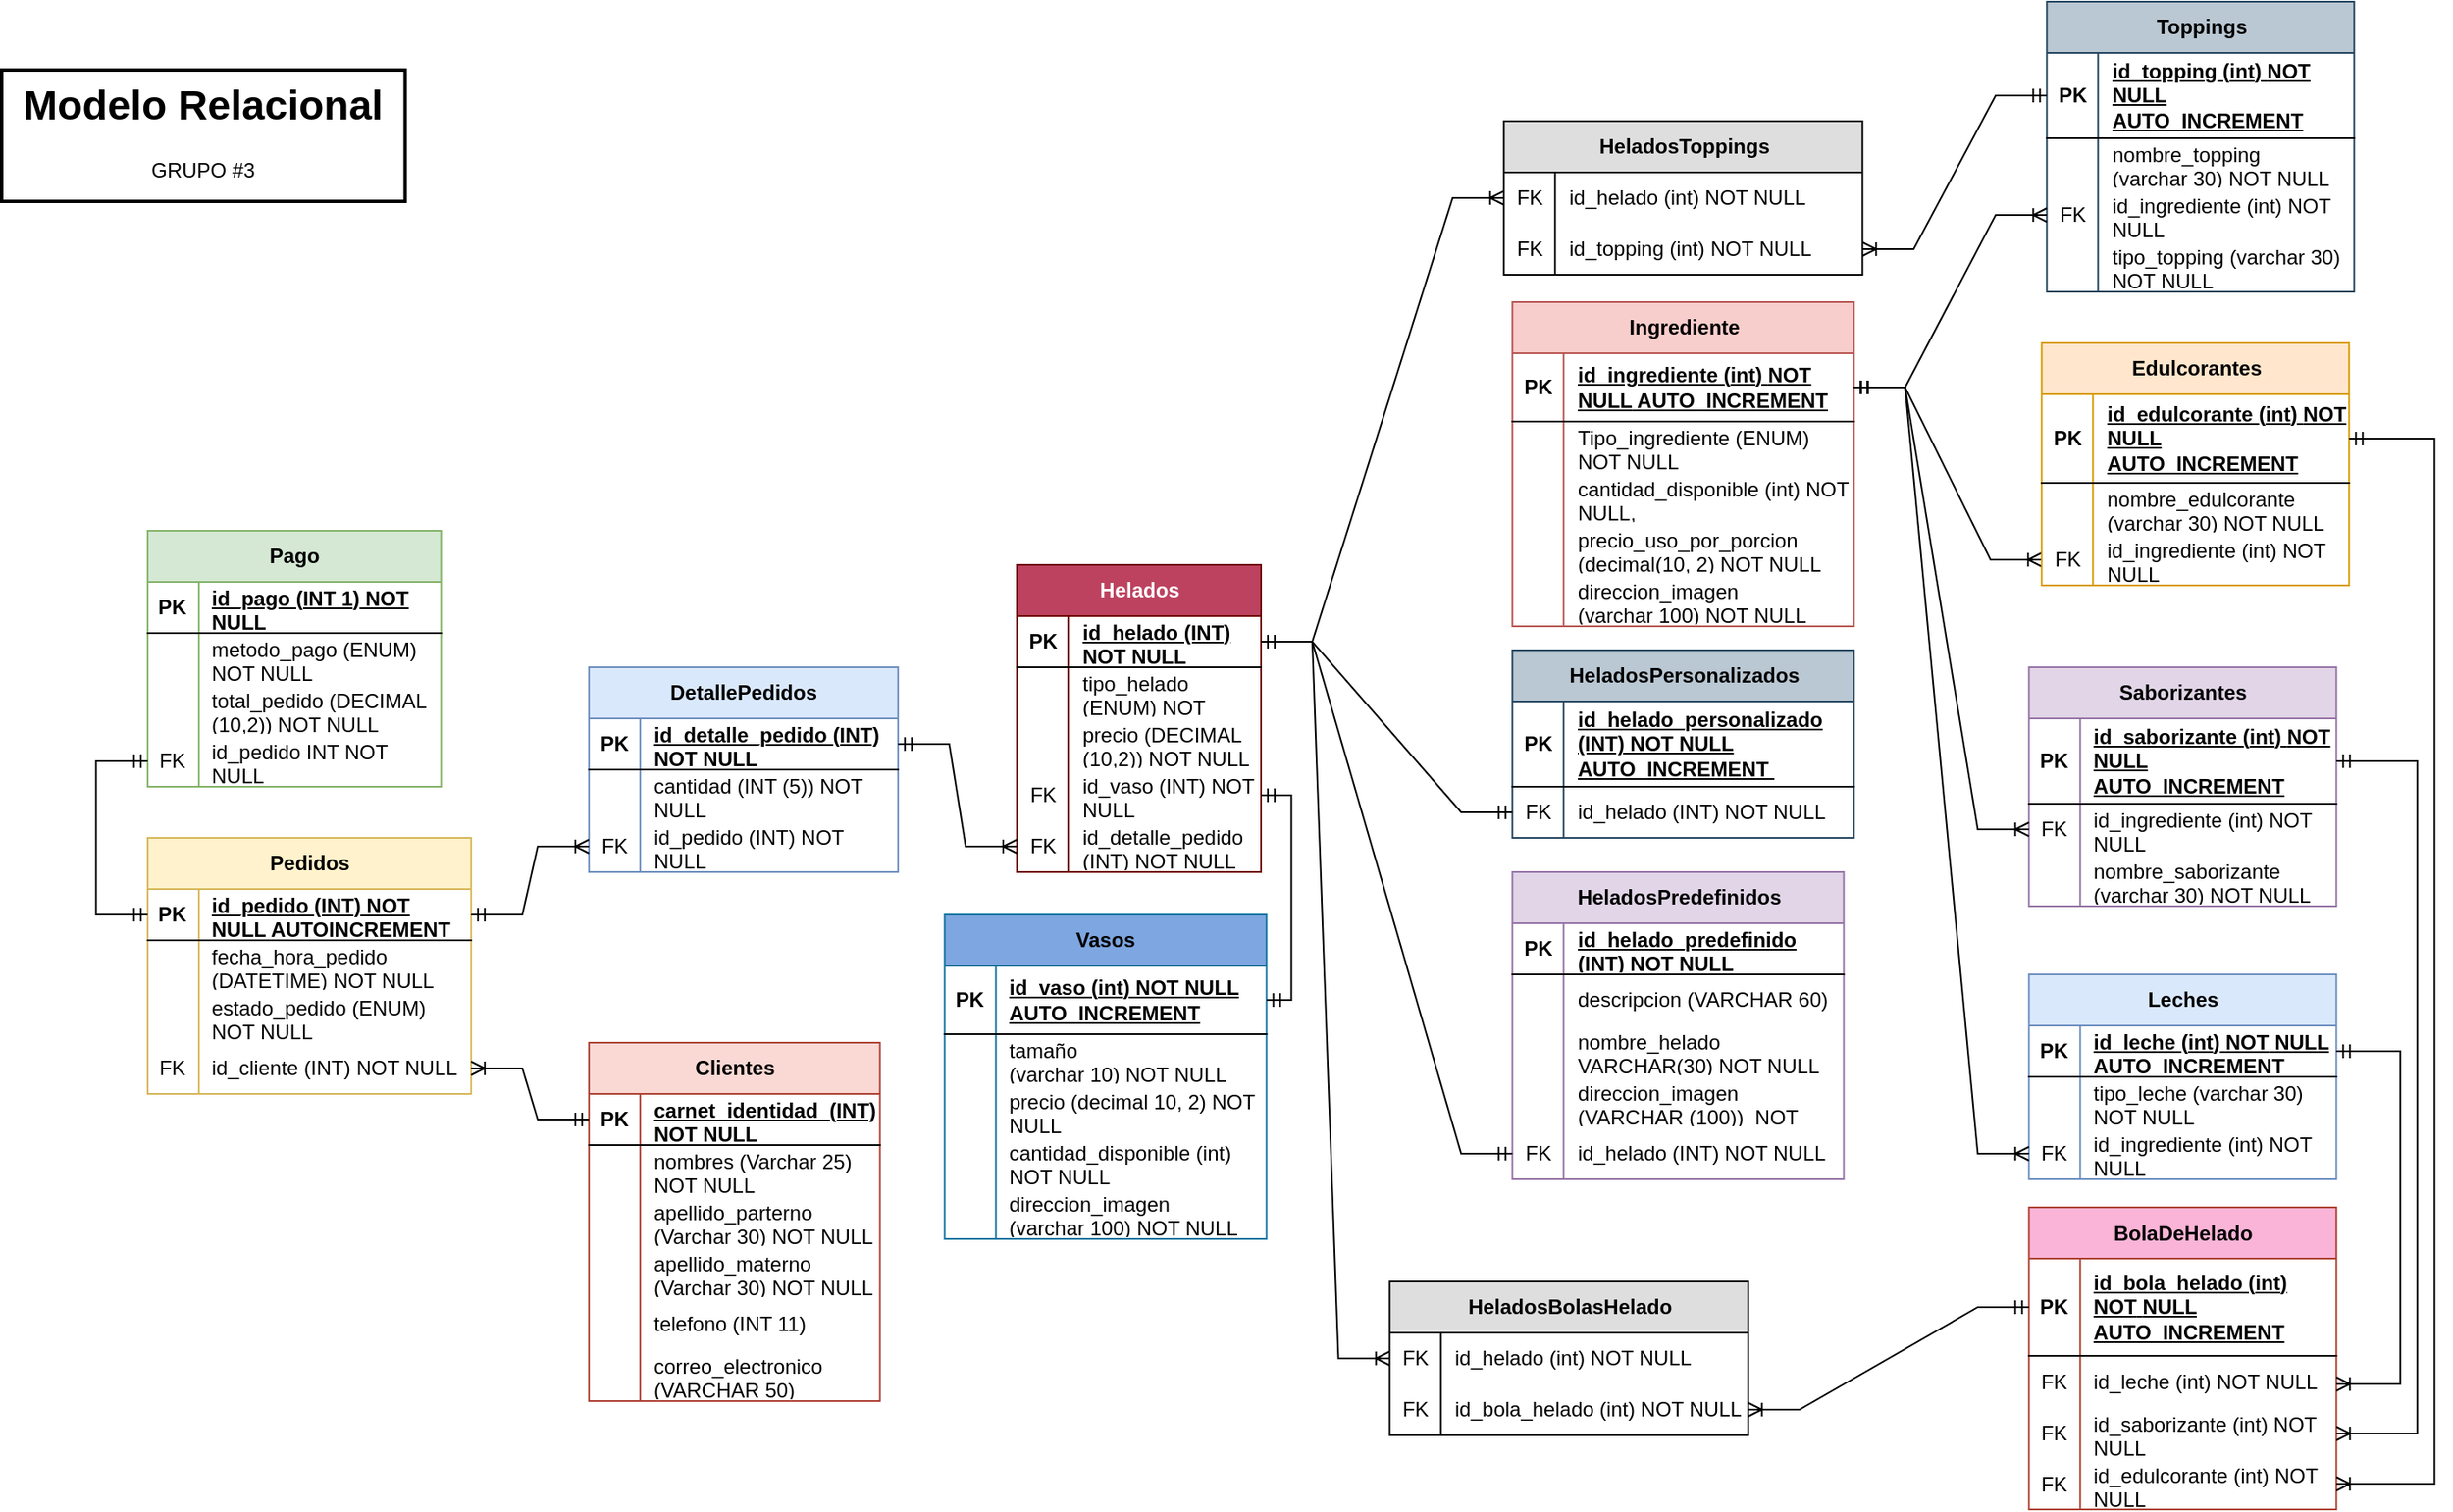<mxfile version="26.1.1">
  <diagram id="oL76eDBUBL1pOVCv-tOV" name="Modelos">
    <mxGraphModel dx="4982" dy="738" grid="1" gridSize="10" guides="1" tooltips="1" connect="1" arrows="1" fold="1" page="1" pageScale="1" pageWidth="827" pageHeight="1169" math="0" shadow="0">
      <root>
        <mxCell id="0" />
        <mxCell id="1" parent="0" />
        <mxCell id="zBhIZ2PeECiQt9CJyMhj-27" value="Ingrediente" style="shape=table;startSize=30;container=1;collapsible=1;childLayout=tableLayout;fixedRows=1;rowLines=0;fontStyle=1;align=center;resizeLast=1;html=1;fillColor=#f8cecc;strokeColor=#b85450;" parent="1" vertex="1">
          <mxGeometry x="-2325.33" y="276" width="200" height="190" as="geometry" />
        </mxCell>
        <mxCell id="zBhIZ2PeECiQt9CJyMhj-28" value="" style="shape=tableRow;horizontal=0;startSize=0;swimlaneHead=0;swimlaneBody=0;fillColor=none;collapsible=0;dropTarget=0;points=[[0,0.5],[1,0.5]];portConstraint=eastwest;top=0;left=0;right=0;bottom=1;" parent="zBhIZ2PeECiQt9CJyMhj-27" vertex="1">
          <mxGeometry y="30" width="200" height="40" as="geometry" />
        </mxCell>
        <mxCell id="zBhIZ2PeECiQt9CJyMhj-29" value="PK" style="shape=partialRectangle;connectable=0;fillColor=none;top=0;left=0;bottom=0;right=0;fontStyle=1;overflow=hidden;whiteSpace=wrap;html=1;" parent="zBhIZ2PeECiQt9CJyMhj-28" vertex="1">
          <mxGeometry width="30" height="40" as="geometry">
            <mxRectangle width="30" height="40" as="alternateBounds" />
          </mxGeometry>
        </mxCell>
        <mxCell id="zBhIZ2PeECiQt9CJyMhj-30" value="id_ingrediente (&lt;span class=&quot;hljs-type&quot;&gt;int&lt;/span&gt;) &lt;span class=&quot;hljs-keyword&quot;&gt;NOT&lt;/span&gt; &lt;span class=&quot;hljs-keyword&quot;&gt;NULL&lt;/span&gt; AUTO_INCREMENT" style="shape=partialRectangle;connectable=0;fillColor=none;top=0;left=0;bottom=0;right=0;align=left;spacingLeft=6;fontStyle=5;overflow=hidden;whiteSpace=wrap;html=1;" parent="zBhIZ2PeECiQt9CJyMhj-28" vertex="1">
          <mxGeometry x="30" width="170" height="40" as="geometry">
            <mxRectangle width="170" height="40" as="alternateBounds" />
          </mxGeometry>
        </mxCell>
        <mxCell id="zBhIZ2PeECiQt9CJyMhj-31" value="" style="shape=tableRow;horizontal=0;startSize=0;swimlaneHead=0;swimlaneBody=0;fillColor=none;collapsible=0;dropTarget=0;points=[[0,0.5],[1,0.5]];portConstraint=eastwest;top=0;left=0;right=0;bottom=0;" parent="zBhIZ2PeECiQt9CJyMhj-27" vertex="1">
          <mxGeometry y="70" width="200" height="30" as="geometry" />
        </mxCell>
        <mxCell id="zBhIZ2PeECiQt9CJyMhj-32" value="" style="shape=partialRectangle;connectable=0;fillColor=none;top=0;left=0;bottom=0;right=0;editable=1;overflow=hidden;whiteSpace=wrap;html=1;" parent="zBhIZ2PeECiQt9CJyMhj-31" vertex="1">
          <mxGeometry width="30" height="30" as="geometry">
            <mxRectangle width="30" height="30" as="alternateBounds" />
          </mxGeometry>
        </mxCell>
        <mxCell id="zBhIZ2PeECiQt9CJyMhj-33" value="Tipo_ingrediente (ENUM) &lt;span class=&quot;hljs-keyword&quot;&gt;NOT&lt;/span&gt; &lt;span class=&quot;hljs-keyword&quot;&gt;NULL&lt;/span&gt;" style="shape=partialRectangle;connectable=0;fillColor=none;top=0;left=0;bottom=0;right=0;align=left;spacingLeft=6;overflow=hidden;whiteSpace=wrap;html=1;" parent="zBhIZ2PeECiQt9CJyMhj-31" vertex="1">
          <mxGeometry x="30" width="170" height="30" as="geometry">
            <mxRectangle width="170" height="30" as="alternateBounds" />
          </mxGeometry>
        </mxCell>
        <mxCell id="zBhIZ2PeECiQt9CJyMhj-34" value="" style="shape=tableRow;horizontal=0;startSize=0;swimlaneHead=0;swimlaneBody=0;fillColor=none;collapsible=0;dropTarget=0;points=[[0,0.5],[1,0.5]];portConstraint=eastwest;top=0;left=0;right=0;bottom=0;" parent="zBhIZ2PeECiQt9CJyMhj-27" vertex="1">
          <mxGeometry y="100" width="200" height="30" as="geometry" />
        </mxCell>
        <mxCell id="zBhIZ2PeECiQt9CJyMhj-35" value="" style="shape=partialRectangle;connectable=0;fillColor=none;top=0;left=0;bottom=0;right=0;editable=1;overflow=hidden;whiteSpace=wrap;html=1;" parent="zBhIZ2PeECiQt9CJyMhj-34" vertex="1">
          <mxGeometry width="30" height="30" as="geometry">
            <mxRectangle width="30" height="30" as="alternateBounds" />
          </mxGeometry>
        </mxCell>
        <mxCell id="zBhIZ2PeECiQt9CJyMhj-36" value="cantidad_disponible (&lt;span class=&quot;hljs-type&quot;&gt;int&lt;/span&gt;) &lt;span class=&quot;hljs-keyword&quot;&gt;NOT&lt;/span&gt; &lt;span class=&quot;hljs-keyword&quot;&gt;NULL&lt;/span&gt;," style="shape=partialRectangle;connectable=0;fillColor=none;top=0;left=0;bottom=0;right=0;align=left;spacingLeft=6;overflow=hidden;whiteSpace=wrap;html=1;" parent="zBhIZ2PeECiQt9CJyMhj-34" vertex="1">
          <mxGeometry x="30" width="170" height="30" as="geometry">
            <mxRectangle width="170" height="30" as="alternateBounds" />
          </mxGeometry>
        </mxCell>
        <mxCell id="zBhIZ2PeECiQt9CJyMhj-37" value="" style="shape=tableRow;horizontal=0;startSize=0;swimlaneHead=0;swimlaneBody=0;fillColor=none;collapsible=0;dropTarget=0;points=[[0,0.5],[1,0.5]];portConstraint=eastwest;top=0;left=0;right=0;bottom=0;" parent="zBhIZ2PeECiQt9CJyMhj-27" vertex="1">
          <mxGeometry y="130" width="200" height="30" as="geometry" />
        </mxCell>
        <mxCell id="zBhIZ2PeECiQt9CJyMhj-38" value="" style="shape=partialRectangle;connectable=0;fillColor=none;top=0;left=0;bottom=0;right=0;editable=1;overflow=hidden;whiteSpace=wrap;html=1;" parent="zBhIZ2PeECiQt9CJyMhj-37" vertex="1">
          <mxGeometry width="30" height="30" as="geometry">
            <mxRectangle width="30" height="30" as="alternateBounds" />
          </mxGeometry>
        </mxCell>
        <mxCell id="zBhIZ2PeECiQt9CJyMhj-39" value="precio_uso_por_porcion (&lt;span class=&quot;hljs-type&quot;&gt;decimal&lt;/span&gt;(&lt;span class=&quot;hljs-number&quot;&gt;10&lt;/span&gt;, &lt;span class=&quot;hljs-number&quot;&gt;2&lt;/span&gt;)&amp;nbsp;&lt;span class=&quot;hljs-keyword&quot;&gt;NOT&lt;/span&gt; &lt;span class=&quot;hljs-keyword&quot;&gt;NULL&lt;/span&gt;" style="shape=partialRectangle;connectable=0;fillColor=none;top=0;left=0;bottom=0;right=0;align=left;spacingLeft=6;overflow=hidden;whiteSpace=wrap;html=1;" parent="zBhIZ2PeECiQt9CJyMhj-37" vertex="1">
          <mxGeometry x="30" width="170" height="30" as="geometry">
            <mxRectangle width="170" height="30" as="alternateBounds" />
          </mxGeometry>
        </mxCell>
        <mxCell id="20vR6ary41GeVQaAOr7s-32" value="" style="shape=tableRow;horizontal=0;startSize=0;swimlaneHead=0;swimlaneBody=0;fillColor=none;collapsible=0;dropTarget=0;points=[[0,0.5],[1,0.5]];portConstraint=eastwest;top=0;left=0;right=0;bottom=0;" parent="zBhIZ2PeECiQt9CJyMhj-27" vertex="1">
          <mxGeometry y="160" width="200" height="30" as="geometry" />
        </mxCell>
        <mxCell id="20vR6ary41GeVQaAOr7s-33" value="" style="shape=partialRectangle;connectable=0;fillColor=none;top=0;left=0;bottom=0;right=0;editable=1;overflow=hidden;whiteSpace=wrap;html=1;" parent="20vR6ary41GeVQaAOr7s-32" vertex="1">
          <mxGeometry width="30" height="30" as="geometry">
            <mxRectangle width="30" height="30" as="alternateBounds" />
          </mxGeometry>
        </mxCell>
        <mxCell id="20vR6ary41GeVQaAOr7s-34" value="direccion_imagen (&lt;span class=&quot;hljs-type&quot;&gt;varchar&amp;nbsp;&lt;/span&gt;&lt;span class=&quot;hljs-number&quot;&gt;100&lt;/span&gt;)&amp;nbsp;&lt;span class=&quot;hljs-keyword&quot;&gt;NOT&lt;/span&gt; &lt;span class=&quot;hljs-keyword&quot;&gt;NULL&lt;/span&gt;" style="shape=partialRectangle;connectable=0;fillColor=none;top=0;left=0;bottom=0;right=0;align=left;spacingLeft=6;overflow=hidden;whiteSpace=wrap;html=1;" parent="20vR6ary41GeVQaAOr7s-32" vertex="1">
          <mxGeometry x="30" width="170" height="30" as="geometry">
            <mxRectangle width="170" height="30" as="alternateBounds" />
          </mxGeometry>
        </mxCell>
        <mxCell id="zBhIZ2PeECiQt9CJyMhj-40" value="&lt;span style=&quot;text-wrap: wrap;&quot;&gt;BolaDeHelado&lt;/span&gt;" style="shape=table;startSize=30;container=1;collapsible=1;childLayout=tableLayout;fixedRows=1;rowLines=0;fontStyle=1;align=center;resizeLast=1;html=1;fillColor=#FAB4D7;strokeColor=#ae4132;" parent="1" vertex="1">
          <mxGeometry x="-2022.83" y="806.5" width="180" height="177.0" as="geometry" />
        </mxCell>
        <mxCell id="zBhIZ2PeECiQt9CJyMhj-41" value="" style="shape=tableRow;horizontal=0;startSize=0;swimlaneHead=0;swimlaneBody=0;fillColor=none;collapsible=0;dropTarget=0;points=[[0,0.5],[1,0.5]];portConstraint=eastwest;top=0;left=0;right=0;bottom=1;" parent="zBhIZ2PeECiQt9CJyMhj-40" vertex="1">
          <mxGeometry y="30" width="180" height="57" as="geometry" />
        </mxCell>
        <mxCell id="zBhIZ2PeECiQt9CJyMhj-42" value="PK" style="shape=partialRectangle;connectable=0;fillColor=none;top=0;left=0;bottom=0;right=0;fontStyle=1;overflow=hidden;whiteSpace=wrap;html=1;" parent="zBhIZ2PeECiQt9CJyMhj-41" vertex="1">
          <mxGeometry width="30" height="57" as="geometry">
            <mxRectangle width="30" height="57" as="alternateBounds" />
          </mxGeometry>
        </mxCell>
        <mxCell id="zBhIZ2PeECiQt9CJyMhj-43" value="id_bola_helado (&lt;span class=&quot;hljs-type&quot;&gt;int&lt;/span&gt;) &lt;span class=&quot;hljs-keyword&quot;&gt;NOT&lt;/span&gt; &lt;span class=&quot;hljs-keyword&quot;&gt;NULL&lt;/span&gt; AUTO_INCREMENT" style="shape=partialRectangle;connectable=0;fillColor=none;top=0;left=0;bottom=0;right=0;align=left;spacingLeft=6;fontStyle=5;overflow=hidden;whiteSpace=wrap;html=1;" parent="zBhIZ2PeECiQt9CJyMhj-41" vertex="1">
          <mxGeometry x="30" width="150" height="57" as="geometry">
            <mxRectangle width="150" height="57" as="alternateBounds" />
          </mxGeometry>
        </mxCell>
        <mxCell id="zBhIZ2PeECiQt9CJyMhj-44" value="" style="shape=tableRow;horizontal=0;startSize=0;swimlaneHead=0;swimlaneBody=0;fillColor=none;collapsible=0;dropTarget=0;points=[[0,0.5],[1,0.5]];portConstraint=eastwest;top=0;left=0;right=0;bottom=0;" parent="zBhIZ2PeECiQt9CJyMhj-40" vertex="1">
          <mxGeometry y="87" width="180" height="30" as="geometry" />
        </mxCell>
        <mxCell id="zBhIZ2PeECiQt9CJyMhj-45" value="FK" style="shape=partialRectangle;connectable=0;fillColor=none;top=0;left=0;bottom=0;right=0;editable=1;overflow=hidden;whiteSpace=wrap;html=1;" parent="zBhIZ2PeECiQt9CJyMhj-44" vertex="1">
          <mxGeometry width="30" height="30" as="geometry">
            <mxRectangle width="30" height="30" as="alternateBounds" />
          </mxGeometry>
        </mxCell>
        <mxCell id="zBhIZ2PeECiQt9CJyMhj-46" value="id_leche (&lt;span class=&quot;hljs-type&quot;&gt;int&lt;/span&gt;) &lt;span class=&quot;hljs-keyword&quot;&gt;NOT&lt;/span&gt; &lt;span class=&quot;hljs-keyword&quot;&gt;NULL&lt;/span&gt;" style="shape=partialRectangle;connectable=0;fillColor=none;top=0;left=0;bottom=0;right=0;align=left;spacingLeft=6;overflow=hidden;whiteSpace=wrap;html=1;" parent="zBhIZ2PeECiQt9CJyMhj-44" vertex="1">
          <mxGeometry x="30" width="150" height="30" as="geometry">
            <mxRectangle width="150" height="30" as="alternateBounds" />
          </mxGeometry>
        </mxCell>
        <mxCell id="zBhIZ2PeECiQt9CJyMhj-47" value="" style="shape=tableRow;horizontal=0;startSize=0;swimlaneHead=0;swimlaneBody=0;fillColor=none;collapsible=0;dropTarget=0;points=[[0,0.5],[1,0.5]];portConstraint=eastwest;top=0;left=0;right=0;bottom=0;" parent="zBhIZ2PeECiQt9CJyMhj-40" vertex="1">
          <mxGeometry y="117" width="180" height="30" as="geometry" />
        </mxCell>
        <mxCell id="zBhIZ2PeECiQt9CJyMhj-48" value="FK" style="shape=partialRectangle;connectable=0;fillColor=none;top=0;left=0;bottom=0;right=0;editable=1;overflow=hidden;whiteSpace=wrap;html=1;" parent="zBhIZ2PeECiQt9CJyMhj-47" vertex="1">
          <mxGeometry width="30" height="30" as="geometry">
            <mxRectangle width="30" height="30" as="alternateBounds" />
          </mxGeometry>
        </mxCell>
        <mxCell id="zBhIZ2PeECiQt9CJyMhj-49" value="id_saborizante (&lt;span class=&quot;hljs-type&quot;&gt;int&lt;/span&gt;) &lt;span class=&quot;hljs-keyword&quot;&gt;NOT&lt;/span&gt; &lt;span class=&quot;hljs-keyword&quot;&gt;NULL&lt;/span&gt;" style="shape=partialRectangle;connectable=0;fillColor=none;top=0;left=0;bottom=0;right=0;align=left;spacingLeft=6;overflow=hidden;whiteSpace=wrap;html=1;" parent="zBhIZ2PeECiQt9CJyMhj-47" vertex="1">
          <mxGeometry x="30" width="150" height="30" as="geometry">
            <mxRectangle width="150" height="30" as="alternateBounds" />
          </mxGeometry>
        </mxCell>
        <mxCell id="zBhIZ2PeECiQt9CJyMhj-50" value="" style="shape=tableRow;horizontal=0;startSize=0;swimlaneHead=0;swimlaneBody=0;fillColor=none;collapsible=0;dropTarget=0;points=[[0,0.5],[1,0.5]];portConstraint=eastwest;top=0;left=0;right=0;bottom=0;" parent="zBhIZ2PeECiQt9CJyMhj-40" vertex="1">
          <mxGeometry y="147" width="180" height="30" as="geometry" />
        </mxCell>
        <mxCell id="zBhIZ2PeECiQt9CJyMhj-51" value="FK" style="shape=partialRectangle;connectable=0;fillColor=none;top=0;left=0;bottom=0;right=0;editable=1;overflow=hidden;whiteSpace=wrap;html=1;" parent="zBhIZ2PeECiQt9CJyMhj-50" vertex="1">
          <mxGeometry width="30" height="30" as="geometry">
            <mxRectangle width="30" height="30" as="alternateBounds" />
          </mxGeometry>
        </mxCell>
        <mxCell id="zBhIZ2PeECiQt9CJyMhj-52" value="id_edulcorante (&lt;span class=&quot;hljs-type&quot;&gt;int&lt;/span&gt;) &lt;span class=&quot;hljs-keyword&quot;&gt;NOT&lt;/span&gt; &lt;span class=&quot;hljs-keyword&quot;&gt;NULL&lt;/span&gt;" style="shape=partialRectangle;connectable=0;fillColor=none;top=0;left=0;bottom=0;right=0;align=left;spacingLeft=6;overflow=hidden;whiteSpace=wrap;html=1;" parent="zBhIZ2PeECiQt9CJyMhj-50" vertex="1">
          <mxGeometry x="30" width="150" height="30" as="geometry">
            <mxRectangle width="150" height="30" as="alternateBounds" />
          </mxGeometry>
        </mxCell>
        <mxCell id="20vR6ary41GeVQaAOr7s-2" value="&lt;b&gt;Leches&lt;/b&gt;" style="shape=table;startSize=30;container=1;collapsible=1;childLayout=tableLayout;fixedRows=1;rowLines=0;fontStyle=0;align=center;resizeLast=1;html=1;fillColor=#dae8fc;strokeColor=#6c8ebf;" parent="1" vertex="1">
          <mxGeometry x="-2022.83" y="670" width="180" height="120" as="geometry" />
        </mxCell>
        <mxCell id="20vR6ary41GeVQaAOr7s-3" value="" style="shape=tableRow;horizontal=0;startSize=0;swimlaneHead=0;swimlaneBody=0;fillColor=none;collapsible=0;dropTarget=0;points=[[0,0.5],[1,0.5]];portConstraint=eastwest;top=0;left=0;right=0;bottom=1;" parent="20vR6ary41GeVQaAOr7s-2" vertex="1">
          <mxGeometry y="30" width="180" height="30" as="geometry" />
        </mxCell>
        <mxCell id="20vR6ary41GeVQaAOr7s-4" value="PK" style="shape=partialRectangle;connectable=0;fillColor=none;top=0;left=0;bottom=0;right=0;fontStyle=1;overflow=hidden;whiteSpace=wrap;html=1;" parent="20vR6ary41GeVQaAOr7s-3" vertex="1">
          <mxGeometry width="30" height="30" as="geometry">
            <mxRectangle width="30" height="30" as="alternateBounds" />
          </mxGeometry>
        </mxCell>
        <mxCell id="20vR6ary41GeVQaAOr7s-5" value="id_leche (&lt;span class=&quot;hljs-type&quot;&gt;int&lt;/span&gt;) &lt;span class=&quot;hljs-keyword&quot;&gt;NOT&lt;/span&gt; &lt;span class=&quot;hljs-keyword&quot;&gt;NULL&lt;/span&gt; AUTO_INCREMENT" style="shape=partialRectangle;connectable=0;fillColor=none;top=0;left=0;bottom=0;right=0;align=left;spacingLeft=6;fontStyle=5;overflow=hidden;whiteSpace=wrap;html=1;" parent="20vR6ary41GeVQaAOr7s-3" vertex="1">
          <mxGeometry x="30" width="150" height="30" as="geometry">
            <mxRectangle width="150" height="30" as="alternateBounds" />
          </mxGeometry>
        </mxCell>
        <mxCell id="20vR6ary41GeVQaAOr7s-6" value="" style="shape=tableRow;horizontal=0;startSize=0;swimlaneHead=0;swimlaneBody=0;fillColor=none;collapsible=0;dropTarget=0;points=[[0,0.5],[1,0.5]];portConstraint=eastwest;top=0;left=0;right=0;bottom=0;" parent="20vR6ary41GeVQaAOr7s-2" vertex="1">
          <mxGeometry y="60" width="180" height="30" as="geometry" />
        </mxCell>
        <mxCell id="20vR6ary41GeVQaAOr7s-7" value="" style="shape=partialRectangle;connectable=0;fillColor=none;top=0;left=0;bottom=0;right=0;editable=1;overflow=hidden;whiteSpace=wrap;html=1;" parent="20vR6ary41GeVQaAOr7s-6" vertex="1">
          <mxGeometry width="30" height="30" as="geometry">
            <mxRectangle width="30" height="30" as="alternateBounds" />
          </mxGeometry>
        </mxCell>
        <mxCell id="20vR6ary41GeVQaAOr7s-8" value="tipo_leche (&lt;span class=&quot;hljs-type&quot;&gt;varchar&amp;nbsp;&lt;/span&gt;&lt;span class=&quot;hljs-number&quot;&gt;30&lt;/span&gt;) &lt;span class=&quot;hljs-keyword&quot;&gt;NOT&lt;/span&gt; &lt;span class=&quot;hljs-keyword&quot;&gt;NULL&lt;/span&gt;" style="shape=partialRectangle;connectable=0;fillColor=none;top=0;left=0;bottom=0;right=0;align=left;spacingLeft=6;overflow=hidden;whiteSpace=wrap;html=1;" parent="20vR6ary41GeVQaAOr7s-6" vertex="1">
          <mxGeometry x="30" width="150" height="30" as="geometry">
            <mxRectangle width="150" height="30" as="alternateBounds" />
          </mxGeometry>
        </mxCell>
        <mxCell id="20vR6ary41GeVQaAOr7s-101" value="" style="shape=tableRow;horizontal=0;startSize=0;swimlaneHead=0;swimlaneBody=0;fillColor=none;collapsible=0;dropTarget=0;points=[[0,0.5],[1,0.5]];portConstraint=eastwest;top=0;left=0;right=0;bottom=0;" parent="20vR6ary41GeVQaAOr7s-2" vertex="1">
          <mxGeometry y="90" width="180" height="30" as="geometry" />
        </mxCell>
        <mxCell id="20vR6ary41GeVQaAOr7s-102" value="FK" style="shape=partialRectangle;connectable=0;fillColor=none;top=0;left=0;bottom=0;right=0;fontStyle=0;overflow=hidden;whiteSpace=wrap;html=1;" parent="20vR6ary41GeVQaAOr7s-101" vertex="1">
          <mxGeometry width="30" height="30" as="geometry">
            <mxRectangle width="30" height="30" as="alternateBounds" />
          </mxGeometry>
        </mxCell>
        <mxCell id="20vR6ary41GeVQaAOr7s-103" value="id_ingrediente (&lt;span class=&quot;hljs-type&quot;&gt;int&lt;/span&gt;) &lt;span class=&quot;hljs-keyword&quot;&gt;NOT&lt;/span&gt; &lt;span class=&quot;hljs-keyword&quot;&gt;NULL&lt;/span&gt;" style="shape=partialRectangle;connectable=0;fillColor=none;top=0;left=0;bottom=0;right=0;align=left;spacingLeft=6;fontStyle=0;overflow=hidden;whiteSpace=wrap;html=1;" parent="20vR6ary41GeVQaAOr7s-101" vertex="1">
          <mxGeometry x="30" width="150" height="30" as="geometry">
            <mxRectangle width="150" height="30" as="alternateBounds" />
          </mxGeometry>
        </mxCell>
        <mxCell id="20vR6ary41GeVQaAOr7s-35" value="Saborizantes" style="shape=table;startSize=30;container=1;collapsible=1;childLayout=tableLayout;fixedRows=1;rowLines=0;fontStyle=1;align=center;resizeLast=1;html=1;fillColor=#e1d5e7;strokeColor=#9673a6;" parent="1" vertex="1">
          <mxGeometry x="-2022.83" y="490" width="180" height="140" as="geometry" />
        </mxCell>
        <mxCell id="20vR6ary41GeVQaAOr7s-36" value="" style="shape=tableRow;horizontal=0;startSize=0;swimlaneHead=0;swimlaneBody=0;fillColor=none;collapsible=0;dropTarget=0;points=[[0,0.5],[1,0.5]];portConstraint=eastwest;top=0;left=0;right=0;bottom=1;" parent="20vR6ary41GeVQaAOr7s-35" vertex="1">
          <mxGeometry y="30" width="180" height="50" as="geometry" />
        </mxCell>
        <mxCell id="20vR6ary41GeVQaAOr7s-37" value="PK" style="shape=partialRectangle;connectable=0;fillColor=none;top=0;left=0;bottom=0;right=0;fontStyle=1;overflow=hidden;whiteSpace=wrap;html=1;" parent="20vR6ary41GeVQaAOr7s-36" vertex="1">
          <mxGeometry width="30" height="50" as="geometry">
            <mxRectangle width="30" height="50" as="alternateBounds" />
          </mxGeometry>
        </mxCell>
        <mxCell id="20vR6ary41GeVQaAOr7s-38" value="id_saborizante (&lt;span class=&quot;hljs-type&quot;&gt;int&lt;/span&gt;) &lt;span class=&quot;hljs-keyword&quot;&gt;NOT&lt;/span&gt; &lt;span class=&quot;hljs-keyword&quot;&gt;NULL&lt;/span&gt; AUTO_INCREMENT" style="shape=partialRectangle;connectable=0;fillColor=none;top=0;left=0;bottom=0;right=0;align=left;spacingLeft=6;fontStyle=5;overflow=hidden;whiteSpace=wrap;html=1;" parent="20vR6ary41GeVQaAOr7s-36" vertex="1">
          <mxGeometry x="30" width="150" height="50" as="geometry">
            <mxRectangle width="150" height="50" as="alternateBounds" />
          </mxGeometry>
        </mxCell>
        <mxCell id="20vR6ary41GeVQaAOr7s-117" value="" style="shape=tableRow;horizontal=0;startSize=0;swimlaneHead=0;swimlaneBody=0;fillColor=none;collapsible=0;dropTarget=0;points=[[0,0.5],[1,0.5]];portConstraint=eastwest;top=0;left=0;right=0;bottom=0;" parent="20vR6ary41GeVQaAOr7s-35" vertex="1">
          <mxGeometry y="80" width="180" height="30" as="geometry" />
        </mxCell>
        <mxCell id="20vR6ary41GeVQaAOr7s-118" value="FK" style="shape=partialRectangle;connectable=0;fillColor=none;top=0;left=0;bottom=0;right=0;fontStyle=0;overflow=hidden;whiteSpace=wrap;html=1;" parent="20vR6ary41GeVQaAOr7s-117" vertex="1">
          <mxGeometry width="30" height="30" as="geometry">
            <mxRectangle width="30" height="30" as="alternateBounds" />
          </mxGeometry>
        </mxCell>
        <mxCell id="20vR6ary41GeVQaAOr7s-119" value="id_ingrediente (&lt;span class=&quot;hljs-type&quot;&gt;int&lt;/span&gt;) &lt;span class=&quot;hljs-keyword&quot;&gt;NOT&lt;/span&gt; &lt;span class=&quot;hljs-keyword&quot;&gt;NULL&lt;/span&gt;" style="shape=partialRectangle;connectable=0;fillColor=none;top=0;left=0;bottom=0;right=0;align=left;spacingLeft=6;fontStyle=0;overflow=hidden;whiteSpace=wrap;html=1;" parent="20vR6ary41GeVQaAOr7s-117" vertex="1">
          <mxGeometry x="30" width="150" height="30" as="geometry">
            <mxRectangle width="150" height="30" as="alternateBounds" />
          </mxGeometry>
        </mxCell>
        <mxCell id="20vR6ary41GeVQaAOr7s-39" value="" style="shape=tableRow;horizontal=0;startSize=0;swimlaneHead=0;swimlaneBody=0;fillColor=none;collapsible=0;dropTarget=0;points=[[0,0.5],[1,0.5]];portConstraint=eastwest;top=0;left=0;right=0;bottom=0;" parent="20vR6ary41GeVQaAOr7s-35" vertex="1">
          <mxGeometry y="110" width="180" height="30" as="geometry" />
        </mxCell>
        <mxCell id="20vR6ary41GeVQaAOr7s-40" value="" style="shape=partialRectangle;connectable=0;fillColor=none;top=0;left=0;bottom=0;right=0;editable=1;overflow=hidden;whiteSpace=wrap;html=1;" parent="20vR6ary41GeVQaAOr7s-39" vertex="1">
          <mxGeometry width="30" height="30" as="geometry">
            <mxRectangle width="30" height="30" as="alternateBounds" />
          </mxGeometry>
        </mxCell>
        <mxCell id="20vR6ary41GeVQaAOr7s-41" value="nombre_saborizante (&lt;span class=&quot;hljs-type&quot;&gt;varchar&amp;nbsp;&lt;/span&gt;&lt;span class=&quot;hljs-number&quot;&gt;30&lt;/span&gt;) &lt;span class=&quot;hljs-keyword&quot;&gt;NOT&lt;/span&gt; &lt;span class=&quot;hljs-keyword&quot;&gt;NULL&lt;/span&gt;" style="shape=partialRectangle;connectable=0;fillColor=none;top=0;left=0;bottom=0;right=0;align=left;spacingLeft=6;overflow=hidden;whiteSpace=wrap;html=1;" parent="20vR6ary41GeVQaAOr7s-39" vertex="1">
          <mxGeometry x="30" width="150" height="30" as="geometry">
            <mxRectangle width="150" height="30" as="alternateBounds" />
          </mxGeometry>
        </mxCell>
        <mxCell id="20vR6ary41GeVQaAOr7s-50" value="Toppings" style="shape=table;startSize=30;container=1;collapsible=1;childLayout=tableLayout;fixedRows=1;rowLines=0;fontStyle=1;align=center;resizeLast=1;html=1;fillColor=#bac8d3;strokeColor=#23445d;" parent="1" vertex="1">
          <mxGeometry x="-2012.33" y="100" width="180" height="170" as="geometry" />
        </mxCell>
        <mxCell id="20vR6ary41GeVQaAOr7s-51" value="" style="shape=tableRow;horizontal=0;startSize=0;swimlaneHead=0;swimlaneBody=0;fillColor=none;collapsible=0;dropTarget=0;points=[[0,0.5],[1,0.5]];portConstraint=eastwest;top=0;left=0;right=0;bottom=1;" parent="20vR6ary41GeVQaAOr7s-50" vertex="1">
          <mxGeometry y="30" width="180" height="50" as="geometry" />
        </mxCell>
        <mxCell id="20vR6ary41GeVQaAOr7s-52" value="PK" style="shape=partialRectangle;connectable=0;fillColor=none;top=0;left=0;bottom=0;right=0;fontStyle=1;overflow=hidden;whiteSpace=wrap;html=1;" parent="20vR6ary41GeVQaAOr7s-51" vertex="1">
          <mxGeometry width="30" height="50" as="geometry">
            <mxRectangle width="30" height="50" as="alternateBounds" />
          </mxGeometry>
        </mxCell>
        <mxCell id="20vR6ary41GeVQaAOr7s-53" value="id_topping (&lt;span class=&quot;hljs-type&quot;&gt;int&lt;/span&gt;) &lt;span class=&quot;hljs-keyword&quot;&gt;NOT&lt;/span&gt; &lt;span class=&quot;hljs-keyword&quot;&gt;NULL&lt;/span&gt; AUTO_INCREMENT" style="shape=partialRectangle;connectable=0;fillColor=none;top=0;left=0;bottom=0;right=0;align=left;spacingLeft=6;fontStyle=5;overflow=hidden;whiteSpace=wrap;html=1;" parent="20vR6ary41GeVQaAOr7s-51" vertex="1">
          <mxGeometry x="30" width="150" height="50" as="geometry">
            <mxRectangle width="150" height="50" as="alternateBounds" />
          </mxGeometry>
        </mxCell>
        <mxCell id="20vR6ary41GeVQaAOr7s-54" value="" style="shape=tableRow;horizontal=0;startSize=0;swimlaneHead=0;swimlaneBody=0;fillColor=none;collapsible=0;dropTarget=0;points=[[0,0.5],[1,0.5]];portConstraint=eastwest;top=0;left=0;right=0;bottom=0;" parent="20vR6ary41GeVQaAOr7s-50" vertex="1">
          <mxGeometry y="80" width="180" height="30" as="geometry" />
        </mxCell>
        <mxCell id="20vR6ary41GeVQaAOr7s-55" value="" style="shape=partialRectangle;connectable=0;fillColor=none;top=0;left=0;bottom=0;right=0;editable=1;overflow=hidden;whiteSpace=wrap;html=1;" parent="20vR6ary41GeVQaAOr7s-54" vertex="1">
          <mxGeometry width="30" height="30" as="geometry">
            <mxRectangle width="30" height="30" as="alternateBounds" />
          </mxGeometry>
        </mxCell>
        <mxCell id="20vR6ary41GeVQaAOr7s-56" value="nombre_topping (&lt;span class=&quot;hljs-type&quot;&gt;varchar&amp;nbsp;&lt;/span&gt;&lt;span class=&quot;hljs-number&quot;&gt;30&lt;/span&gt;)&amp;nbsp;&lt;span class=&quot;hljs-keyword&quot;&gt;NOT&lt;/span&gt; &lt;span class=&quot;hljs-keyword&quot;&gt;NULL&lt;/span&gt;" style="shape=partialRectangle;connectable=0;fillColor=none;top=0;left=0;bottom=0;right=0;align=left;spacingLeft=6;overflow=hidden;whiteSpace=wrap;html=1;" parent="20vR6ary41GeVQaAOr7s-54" vertex="1">
          <mxGeometry x="30" width="150" height="30" as="geometry">
            <mxRectangle width="150" height="30" as="alternateBounds" />
          </mxGeometry>
        </mxCell>
        <mxCell id="20vR6ary41GeVQaAOr7s-109" value="" style="shape=tableRow;horizontal=0;startSize=0;swimlaneHead=0;swimlaneBody=0;fillColor=none;collapsible=0;dropTarget=0;points=[[0,0.5],[1,0.5]];portConstraint=eastwest;top=0;left=0;right=0;bottom=0;" parent="20vR6ary41GeVQaAOr7s-50" vertex="1">
          <mxGeometry y="110" width="180" height="30" as="geometry" />
        </mxCell>
        <mxCell id="20vR6ary41GeVQaAOr7s-110" value="FK" style="shape=partialRectangle;connectable=0;fillColor=none;top=0;left=0;bottom=0;right=0;fontStyle=0;overflow=hidden;whiteSpace=wrap;html=1;" parent="20vR6ary41GeVQaAOr7s-109" vertex="1">
          <mxGeometry width="30" height="30" as="geometry">
            <mxRectangle width="30" height="30" as="alternateBounds" />
          </mxGeometry>
        </mxCell>
        <mxCell id="20vR6ary41GeVQaAOr7s-111" value="id_ingrediente (&lt;span class=&quot;hljs-type&quot;&gt;int&lt;/span&gt;) &lt;span class=&quot;hljs-keyword&quot;&gt;NOT&lt;/span&gt; &lt;span class=&quot;hljs-keyword&quot;&gt;NULL&lt;/span&gt;" style="shape=partialRectangle;connectable=0;fillColor=none;top=0;left=0;bottom=0;right=0;align=left;spacingLeft=6;fontStyle=0;overflow=hidden;whiteSpace=wrap;html=1;" parent="20vR6ary41GeVQaAOr7s-109" vertex="1">
          <mxGeometry x="30" width="150" height="30" as="geometry">
            <mxRectangle width="150" height="30" as="alternateBounds" />
          </mxGeometry>
        </mxCell>
        <mxCell id="20vR6ary41GeVQaAOr7s-57" value="" style="shape=tableRow;horizontal=0;startSize=0;swimlaneHead=0;swimlaneBody=0;fillColor=none;collapsible=0;dropTarget=0;points=[[0,0.5],[1,0.5]];portConstraint=eastwest;top=0;left=0;right=0;bottom=0;" parent="20vR6ary41GeVQaAOr7s-50" vertex="1">
          <mxGeometry y="140" width="180" height="30" as="geometry" />
        </mxCell>
        <mxCell id="20vR6ary41GeVQaAOr7s-58" value="" style="shape=partialRectangle;connectable=0;fillColor=none;top=0;left=0;bottom=0;right=0;editable=1;overflow=hidden;whiteSpace=wrap;html=1;" parent="20vR6ary41GeVQaAOr7s-57" vertex="1">
          <mxGeometry width="30" height="30" as="geometry">
            <mxRectangle width="30" height="30" as="alternateBounds" />
          </mxGeometry>
        </mxCell>
        <mxCell id="20vR6ary41GeVQaAOr7s-59" value="tipo_topping (&lt;span class=&quot;hljs-type&quot;&gt;varchar&amp;nbsp;&lt;/span&gt;&lt;span class=&quot;hljs-number&quot;&gt;30&lt;/span&gt;) &lt;span class=&quot;hljs-keyword&quot;&gt;NOT&lt;/span&gt; &lt;span class=&quot;hljs-keyword&quot;&gt;NULL&lt;/span&gt;" style="shape=partialRectangle;connectable=0;fillColor=none;top=0;left=0;bottom=0;right=0;align=left;spacingLeft=6;overflow=hidden;whiteSpace=wrap;html=1;" parent="20vR6ary41GeVQaAOr7s-57" vertex="1">
          <mxGeometry x="30" width="150" height="30" as="geometry">
            <mxRectangle width="150" height="30" as="alternateBounds" />
          </mxGeometry>
        </mxCell>
        <mxCell id="20vR6ary41GeVQaAOr7s-60" value="Vasos" style="shape=table;startSize=30;container=1;collapsible=1;childLayout=tableLayout;fixedRows=1;rowLines=0;fontStyle=1;align=center;resizeLast=1;html=1;fillColor=#7EA6E0;strokeColor=#10739e;" parent="1" vertex="1">
          <mxGeometry x="-2657.78" y="635" width="188.5" height="190.0" as="geometry" />
        </mxCell>
        <mxCell id="20vR6ary41GeVQaAOr7s-61" value="" style="shape=tableRow;horizontal=0;startSize=0;swimlaneHead=0;swimlaneBody=0;fillColor=none;collapsible=0;dropTarget=0;points=[[0,0.5],[1,0.5]];portConstraint=eastwest;top=0;left=0;right=0;bottom=1;" parent="20vR6ary41GeVQaAOr7s-60" vertex="1">
          <mxGeometry y="30" width="188.5" height="40" as="geometry" />
        </mxCell>
        <mxCell id="20vR6ary41GeVQaAOr7s-62" value="PK" style="shape=partialRectangle;connectable=0;fillColor=none;top=0;left=0;bottom=0;right=0;fontStyle=1;overflow=hidden;whiteSpace=wrap;html=1;" parent="20vR6ary41GeVQaAOr7s-61" vertex="1">
          <mxGeometry width="30" height="40" as="geometry">
            <mxRectangle width="30" height="40" as="alternateBounds" />
          </mxGeometry>
        </mxCell>
        <mxCell id="20vR6ary41GeVQaAOr7s-63" value="id_vaso (&lt;span class=&quot;hljs-type&quot;&gt;int&lt;/span&gt;) &lt;span class=&quot;hljs-keyword&quot;&gt;NOT&lt;/span&gt; &lt;span class=&quot;hljs-keyword&quot;&gt;NULL&lt;/span&gt; AUTO_INCREMENT" style="shape=partialRectangle;connectable=0;fillColor=none;top=0;left=0;bottom=0;right=0;align=left;spacingLeft=6;fontStyle=5;overflow=hidden;whiteSpace=wrap;html=1;" parent="20vR6ary41GeVQaAOr7s-61" vertex="1">
          <mxGeometry x="30" width="158.5" height="40" as="geometry">
            <mxRectangle width="158.5" height="40" as="alternateBounds" />
          </mxGeometry>
        </mxCell>
        <mxCell id="20vR6ary41GeVQaAOr7s-64" value="" style="shape=tableRow;horizontal=0;startSize=0;swimlaneHead=0;swimlaneBody=0;fillColor=none;collapsible=0;dropTarget=0;points=[[0,0.5],[1,0.5]];portConstraint=eastwest;top=0;left=0;right=0;bottom=0;" parent="20vR6ary41GeVQaAOr7s-60" vertex="1">
          <mxGeometry y="70" width="188.5" height="30" as="geometry" />
        </mxCell>
        <mxCell id="20vR6ary41GeVQaAOr7s-65" value="" style="shape=partialRectangle;connectable=0;fillColor=none;top=0;left=0;bottom=0;right=0;editable=1;overflow=hidden;whiteSpace=wrap;html=1;" parent="20vR6ary41GeVQaAOr7s-64" vertex="1">
          <mxGeometry width="30" height="30" as="geometry">
            <mxRectangle width="30" height="30" as="alternateBounds" />
          </mxGeometry>
        </mxCell>
        <mxCell id="20vR6ary41GeVQaAOr7s-66" value="tamaño (&lt;span class=&quot;hljs-type&quot;&gt;varchar&amp;nbsp;&lt;/span&gt;&lt;span class=&quot;hljs-number&quot;&gt;10&lt;/span&gt;)&amp;nbsp;&lt;span class=&quot;hljs-keyword&quot;&gt;NOT&lt;/span&gt;&amp;nbsp;&lt;span class=&quot;hljs-keyword&quot;&gt;NULL&lt;/span&gt;" style="shape=partialRectangle;connectable=0;fillColor=none;top=0;left=0;bottom=0;right=0;align=left;spacingLeft=6;overflow=hidden;whiteSpace=wrap;html=1;" parent="20vR6ary41GeVQaAOr7s-64" vertex="1">
          <mxGeometry x="30" width="158.5" height="30" as="geometry">
            <mxRectangle width="158.5" height="30" as="alternateBounds" />
          </mxGeometry>
        </mxCell>
        <mxCell id="20vR6ary41GeVQaAOr7s-67" value="" style="shape=tableRow;horizontal=0;startSize=0;swimlaneHead=0;swimlaneBody=0;fillColor=none;collapsible=0;dropTarget=0;points=[[0,0.5],[1,0.5]];portConstraint=eastwest;top=0;left=0;right=0;bottom=0;" parent="20vR6ary41GeVQaAOr7s-60" vertex="1">
          <mxGeometry y="100" width="188.5" height="30" as="geometry" />
        </mxCell>
        <mxCell id="20vR6ary41GeVQaAOr7s-68" value="" style="shape=partialRectangle;connectable=0;fillColor=none;top=0;left=0;bottom=0;right=0;editable=1;overflow=hidden;whiteSpace=wrap;html=1;" parent="20vR6ary41GeVQaAOr7s-67" vertex="1">
          <mxGeometry width="30" height="30" as="geometry">
            <mxRectangle width="30" height="30" as="alternateBounds" />
          </mxGeometry>
        </mxCell>
        <mxCell id="20vR6ary41GeVQaAOr7s-69" value="precio (&lt;span class=&quot;hljs-type&quot;&gt;decimal&amp;nbsp;&lt;/span&gt;&lt;span class=&quot;hljs-number&quot;&gt;10&lt;/span&gt;, &lt;span class=&quot;hljs-number&quot;&gt;2&lt;/span&gt;)&amp;nbsp;&lt;span class=&quot;hljs-keyword&quot;&gt;NOT&lt;/span&gt; &lt;span class=&quot;hljs-keyword&quot;&gt;NULL&lt;/span&gt;" style="shape=partialRectangle;connectable=0;fillColor=none;top=0;left=0;bottom=0;right=0;align=left;spacingLeft=6;overflow=hidden;whiteSpace=wrap;html=1;" parent="20vR6ary41GeVQaAOr7s-67" vertex="1">
          <mxGeometry x="30" width="158.5" height="30" as="geometry">
            <mxRectangle width="158.5" height="30" as="alternateBounds" />
          </mxGeometry>
        </mxCell>
        <mxCell id="20vR6ary41GeVQaAOr7s-70" value="" style="shape=tableRow;horizontal=0;startSize=0;swimlaneHead=0;swimlaneBody=0;fillColor=none;collapsible=0;dropTarget=0;points=[[0,0.5],[1,0.5]];portConstraint=eastwest;top=0;left=0;right=0;bottom=0;" parent="20vR6ary41GeVQaAOr7s-60" vertex="1">
          <mxGeometry y="130" width="188.5" height="30" as="geometry" />
        </mxCell>
        <mxCell id="20vR6ary41GeVQaAOr7s-71" value="" style="shape=partialRectangle;connectable=0;fillColor=none;top=0;left=0;bottom=0;right=0;editable=1;overflow=hidden;whiteSpace=wrap;html=1;" parent="20vR6ary41GeVQaAOr7s-70" vertex="1">
          <mxGeometry width="30" height="30" as="geometry">
            <mxRectangle width="30" height="30" as="alternateBounds" />
          </mxGeometry>
        </mxCell>
        <mxCell id="20vR6ary41GeVQaAOr7s-72" value="cantidad_disponible (&lt;span class=&quot;hljs-type&quot;&gt;int&lt;/span&gt;) &lt;span class=&quot;hljs-keyword&quot;&gt;NOT&lt;/span&gt; &lt;span class=&quot;hljs-keyword&quot;&gt;NULL&lt;/span&gt;" style="shape=partialRectangle;connectable=0;fillColor=none;top=0;left=0;bottom=0;right=0;align=left;spacingLeft=6;overflow=hidden;whiteSpace=wrap;html=1;" parent="20vR6ary41GeVQaAOr7s-70" vertex="1">
          <mxGeometry x="30" width="158.5" height="30" as="geometry">
            <mxRectangle width="158.5" height="30" as="alternateBounds" />
          </mxGeometry>
        </mxCell>
        <mxCell id="20vR6ary41GeVQaAOr7s-73" value="" style="shape=tableRow;horizontal=0;startSize=0;swimlaneHead=0;swimlaneBody=0;fillColor=none;collapsible=0;dropTarget=0;points=[[0,0.5],[1,0.5]];portConstraint=eastwest;top=0;left=0;right=0;bottom=0;" parent="20vR6ary41GeVQaAOr7s-60" vertex="1">
          <mxGeometry y="160" width="188.5" height="30" as="geometry" />
        </mxCell>
        <mxCell id="20vR6ary41GeVQaAOr7s-74" value="" style="shape=partialRectangle;connectable=0;fillColor=none;top=0;left=0;bottom=0;right=0;editable=1;overflow=hidden;whiteSpace=wrap;html=1;" parent="20vR6ary41GeVQaAOr7s-73" vertex="1">
          <mxGeometry width="30" height="30" as="geometry">
            <mxRectangle width="30" height="30" as="alternateBounds" />
          </mxGeometry>
        </mxCell>
        <mxCell id="20vR6ary41GeVQaAOr7s-75" value="direccion_imagen (&lt;span class=&quot;hljs-type&quot;&gt;varchar&amp;nbsp;&lt;/span&gt;&lt;span class=&quot;hljs-number&quot;&gt;100&lt;/span&gt;)&amp;nbsp;&lt;span class=&quot;hljs-keyword&quot;&gt;NOT&lt;/span&gt; &lt;span class=&quot;hljs-keyword&quot;&gt;NULL&lt;/span&gt;" style="shape=partialRectangle;connectable=0;fillColor=none;top=0;left=0;bottom=0;right=0;align=left;spacingLeft=6;overflow=hidden;whiteSpace=wrap;html=1;" parent="20vR6ary41GeVQaAOr7s-73" vertex="1">
          <mxGeometry x="30" width="158.5" height="30" as="geometry">
            <mxRectangle width="158.5" height="30" as="alternateBounds" />
          </mxGeometry>
        </mxCell>
        <mxCell id="zBhIZ2PeECiQt9CJyMhj-313" value="Clientes" style="shape=table;startSize=30;container=1;collapsible=1;childLayout=tableLayout;fixedRows=1;rowLines=0;fontStyle=1;align=center;resizeLast=1;html=1;fillColor=#fad9d5;strokeColor=#ae4132;" parent="1" vertex="1">
          <mxGeometry x="-2866.09" y="710" width="170.37" height="210" as="geometry" />
        </mxCell>
        <mxCell id="zBhIZ2PeECiQt9CJyMhj-314" value="" style="shape=tableRow;horizontal=0;startSize=0;swimlaneHead=0;swimlaneBody=0;fillColor=none;collapsible=0;dropTarget=0;points=[[0,0.5],[1,0.5]];portConstraint=eastwest;top=0;left=0;right=0;bottom=1;" parent="zBhIZ2PeECiQt9CJyMhj-313" vertex="1">
          <mxGeometry y="30" width="170.37" height="30" as="geometry" />
        </mxCell>
        <mxCell id="zBhIZ2PeECiQt9CJyMhj-315" value="PK" style="shape=partialRectangle;connectable=0;fillColor=none;top=0;left=0;bottom=0;right=0;fontStyle=1;overflow=hidden;whiteSpace=wrap;html=1;" parent="zBhIZ2PeECiQt9CJyMhj-314" vertex="1">
          <mxGeometry width="30" height="30" as="geometry">
            <mxRectangle width="30" height="30" as="alternateBounds" />
          </mxGeometry>
        </mxCell>
        <mxCell id="zBhIZ2PeECiQt9CJyMhj-316" value="carnet_identidad&amp;nbsp; (INT) NOT NULL" style="shape=partialRectangle;connectable=0;fillColor=none;top=0;left=0;bottom=0;right=0;align=left;spacingLeft=6;fontStyle=5;overflow=hidden;whiteSpace=wrap;html=1;" parent="zBhIZ2PeECiQt9CJyMhj-314" vertex="1">
          <mxGeometry x="30" width="140.37" height="30" as="geometry">
            <mxRectangle width="140.37" height="30" as="alternateBounds" />
          </mxGeometry>
        </mxCell>
        <mxCell id="zBhIZ2PeECiQt9CJyMhj-317" value="" style="shape=tableRow;horizontal=0;startSize=0;swimlaneHead=0;swimlaneBody=0;fillColor=none;collapsible=0;dropTarget=0;points=[[0,0.5],[1,0.5]];portConstraint=eastwest;top=0;left=0;right=0;bottom=0;" parent="zBhIZ2PeECiQt9CJyMhj-313" vertex="1">
          <mxGeometry y="60" width="170.37" height="30" as="geometry" />
        </mxCell>
        <mxCell id="zBhIZ2PeECiQt9CJyMhj-318" value="" style="shape=partialRectangle;connectable=0;fillColor=none;top=0;left=0;bottom=0;right=0;editable=1;overflow=hidden;whiteSpace=wrap;html=1;" parent="zBhIZ2PeECiQt9CJyMhj-317" vertex="1">
          <mxGeometry width="30" height="30" as="geometry">
            <mxRectangle width="30" height="30" as="alternateBounds" />
          </mxGeometry>
        </mxCell>
        <mxCell id="zBhIZ2PeECiQt9CJyMhj-319" value="nombres (Varchar 25) NOT NULL" style="shape=partialRectangle;connectable=0;fillColor=none;top=0;left=0;bottom=0;right=0;align=left;spacingLeft=6;overflow=hidden;whiteSpace=wrap;html=1;" parent="zBhIZ2PeECiQt9CJyMhj-317" vertex="1">
          <mxGeometry x="30" width="140.37" height="30" as="geometry">
            <mxRectangle width="140.37" height="30" as="alternateBounds" />
          </mxGeometry>
        </mxCell>
        <mxCell id="zBhIZ2PeECiQt9CJyMhj-320" value="" style="shape=tableRow;horizontal=0;startSize=0;swimlaneHead=0;swimlaneBody=0;fillColor=none;collapsible=0;dropTarget=0;points=[[0,0.5],[1,0.5]];portConstraint=eastwest;top=0;left=0;right=0;bottom=0;" parent="zBhIZ2PeECiQt9CJyMhj-313" vertex="1">
          <mxGeometry y="90" width="170.37" height="30" as="geometry" />
        </mxCell>
        <mxCell id="zBhIZ2PeECiQt9CJyMhj-321" value="" style="shape=partialRectangle;connectable=0;fillColor=none;top=0;left=0;bottom=0;right=0;editable=1;overflow=hidden;whiteSpace=wrap;html=1;" parent="zBhIZ2PeECiQt9CJyMhj-320" vertex="1">
          <mxGeometry width="30" height="30" as="geometry">
            <mxRectangle width="30" height="30" as="alternateBounds" />
          </mxGeometry>
        </mxCell>
        <mxCell id="zBhIZ2PeECiQt9CJyMhj-322" value="apellido_parterno (Varchar 30) NOT NULL" style="shape=partialRectangle;connectable=0;fillColor=none;top=0;left=0;bottom=0;right=0;align=left;spacingLeft=6;overflow=hidden;whiteSpace=wrap;html=1;" parent="zBhIZ2PeECiQt9CJyMhj-320" vertex="1">
          <mxGeometry x="30" width="140.37" height="30" as="geometry">
            <mxRectangle width="140.37" height="30" as="alternateBounds" />
          </mxGeometry>
        </mxCell>
        <mxCell id="zBhIZ2PeECiQt9CJyMhj-323" value="" style="shape=tableRow;horizontal=0;startSize=0;swimlaneHead=0;swimlaneBody=0;fillColor=none;collapsible=0;dropTarget=0;points=[[0,0.5],[1,0.5]];portConstraint=eastwest;top=0;left=0;right=0;bottom=0;" parent="zBhIZ2PeECiQt9CJyMhj-313" vertex="1">
          <mxGeometry y="120" width="170.37" height="30" as="geometry" />
        </mxCell>
        <mxCell id="zBhIZ2PeECiQt9CJyMhj-324" value="" style="shape=partialRectangle;connectable=0;fillColor=none;top=0;left=0;bottom=0;right=0;editable=1;overflow=hidden;whiteSpace=wrap;html=1;" parent="zBhIZ2PeECiQt9CJyMhj-323" vertex="1">
          <mxGeometry width="30" height="30" as="geometry">
            <mxRectangle width="30" height="30" as="alternateBounds" />
          </mxGeometry>
        </mxCell>
        <mxCell id="zBhIZ2PeECiQt9CJyMhj-325" value="apellido_materno (Varchar 30) NOT NULL" style="shape=partialRectangle;connectable=0;fillColor=none;top=0;left=0;bottom=0;right=0;align=left;spacingLeft=6;overflow=hidden;whiteSpace=wrap;html=1;" parent="zBhIZ2PeECiQt9CJyMhj-323" vertex="1">
          <mxGeometry x="30" width="140.37" height="30" as="geometry">
            <mxRectangle width="140.37" height="30" as="alternateBounds" />
          </mxGeometry>
        </mxCell>
        <mxCell id="zBhIZ2PeECiQt9CJyMhj-326" value="" style="shape=tableRow;horizontal=0;startSize=0;swimlaneHead=0;swimlaneBody=0;fillColor=none;collapsible=0;dropTarget=0;points=[[0,0.5],[1,0.5]];portConstraint=eastwest;top=0;left=0;right=0;bottom=0;" parent="zBhIZ2PeECiQt9CJyMhj-313" vertex="1">
          <mxGeometry y="150" width="170.37" height="30" as="geometry" />
        </mxCell>
        <mxCell id="zBhIZ2PeECiQt9CJyMhj-327" value="" style="shape=partialRectangle;connectable=0;fillColor=none;top=0;left=0;bottom=0;right=0;editable=1;overflow=hidden;whiteSpace=wrap;html=1;" parent="zBhIZ2PeECiQt9CJyMhj-326" vertex="1">
          <mxGeometry width="30" height="30" as="geometry">
            <mxRectangle width="30" height="30" as="alternateBounds" />
          </mxGeometry>
        </mxCell>
        <mxCell id="zBhIZ2PeECiQt9CJyMhj-328" value="telefono (INT 11)" style="shape=partialRectangle;connectable=0;fillColor=none;top=0;left=0;bottom=0;right=0;align=left;spacingLeft=6;overflow=hidden;whiteSpace=wrap;html=1;" parent="zBhIZ2PeECiQt9CJyMhj-326" vertex="1">
          <mxGeometry x="30" width="140.37" height="30" as="geometry">
            <mxRectangle width="140.37" height="30" as="alternateBounds" />
          </mxGeometry>
        </mxCell>
        <mxCell id="zBhIZ2PeECiQt9CJyMhj-329" value="" style="shape=tableRow;horizontal=0;startSize=0;swimlaneHead=0;swimlaneBody=0;fillColor=none;collapsible=0;dropTarget=0;points=[[0,0.5],[1,0.5]];portConstraint=eastwest;top=0;left=0;right=0;bottom=0;" parent="zBhIZ2PeECiQt9CJyMhj-313" vertex="1">
          <mxGeometry y="180" width="170.37" height="30" as="geometry" />
        </mxCell>
        <mxCell id="zBhIZ2PeECiQt9CJyMhj-330" value="" style="shape=partialRectangle;connectable=0;fillColor=none;top=0;left=0;bottom=0;right=0;editable=1;overflow=hidden;whiteSpace=wrap;html=1;" parent="zBhIZ2PeECiQt9CJyMhj-329" vertex="1">
          <mxGeometry width="30" height="30" as="geometry">
            <mxRectangle width="30" height="30" as="alternateBounds" />
          </mxGeometry>
        </mxCell>
        <mxCell id="zBhIZ2PeECiQt9CJyMhj-331" value="correo_electronico (VARCHAR 50)&amp;nbsp;" style="shape=partialRectangle;connectable=0;fillColor=none;top=0;left=0;bottom=0;right=0;align=left;spacingLeft=6;overflow=hidden;whiteSpace=wrap;html=1;" parent="zBhIZ2PeECiQt9CJyMhj-329" vertex="1">
          <mxGeometry x="30" width="140.37" height="30" as="geometry">
            <mxRectangle width="140.37" height="30" as="alternateBounds" />
          </mxGeometry>
        </mxCell>
        <mxCell id="zBhIZ2PeECiQt9CJyMhj-332" value="Pedidos" style="shape=table;startSize=30;container=1;collapsible=1;childLayout=tableLayout;fixedRows=1;rowLines=0;fontStyle=1;align=center;resizeLast=1;html=1;fillColor=#fff2cc;strokeColor=#d6b656;" parent="1" vertex="1">
          <mxGeometry x="-3124.56" y="590" width="189.45" height="150" as="geometry" />
        </mxCell>
        <mxCell id="zBhIZ2PeECiQt9CJyMhj-333" value="" style="shape=tableRow;horizontal=0;startSize=0;swimlaneHead=0;swimlaneBody=0;fillColor=none;collapsible=0;dropTarget=0;points=[[0,0.5],[1,0.5]];portConstraint=eastwest;top=0;left=0;right=0;bottom=1;" parent="zBhIZ2PeECiQt9CJyMhj-332" vertex="1">
          <mxGeometry y="30" width="189.45" height="30" as="geometry" />
        </mxCell>
        <mxCell id="zBhIZ2PeECiQt9CJyMhj-334" value="PK" style="shape=partialRectangle;connectable=0;fillColor=none;top=0;left=0;bottom=0;right=0;fontStyle=1;overflow=hidden;whiteSpace=wrap;html=1;" parent="zBhIZ2PeECiQt9CJyMhj-333" vertex="1">
          <mxGeometry width="30" height="30" as="geometry">
            <mxRectangle width="30" height="30" as="alternateBounds" />
          </mxGeometry>
        </mxCell>
        <mxCell id="zBhIZ2PeECiQt9CJyMhj-335" value="id_pedido (INT) NOT NULL AUTOINCREMENT" style="shape=partialRectangle;connectable=0;fillColor=none;top=0;left=0;bottom=0;right=0;align=left;spacingLeft=6;fontStyle=5;overflow=hidden;whiteSpace=wrap;html=1;" parent="zBhIZ2PeECiQt9CJyMhj-333" vertex="1">
          <mxGeometry x="30" width="159.45" height="30" as="geometry">
            <mxRectangle width="159.45" height="30" as="alternateBounds" />
          </mxGeometry>
        </mxCell>
        <mxCell id="zBhIZ2PeECiQt9CJyMhj-336" value="" style="shape=tableRow;horizontal=0;startSize=0;swimlaneHead=0;swimlaneBody=0;fillColor=none;collapsible=0;dropTarget=0;points=[[0,0.5],[1,0.5]];portConstraint=eastwest;top=0;left=0;right=0;bottom=0;" parent="zBhIZ2PeECiQt9CJyMhj-332" vertex="1">
          <mxGeometry y="60" width="189.45" height="30" as="geometry" />
        </mxCell>
        <mxCell id="zBhIZ2PeECiQt9CJyMhj-337" value="" style="shape=partialRectangle;connectable=0;fillColor=none;top=0;left=0;bottom=0;right=0;editable=1;overflow=hidden;whiteSpace=wrap;html=1;" parent="zBhIZ2PeECiQt9CJyMhj-336" vertex="1">
          <mxGeometry width="30" height="30" as="geometry">
            <mxRectangle width="30" height="30" as="alternateBounds" />
          </mxGeometry>
        </mxCell>
        <mxCell id="zBhIZ2PeECiQt9CJyMhj-338" value="fecha_hora_pedido (DATETIME) NOT NULL" style="shape=partialRectangle;connectable=0;fillColor=none;top=0;left=0;bottom=0;right=0;align=left;spacingLeft=6;overflow=hidden;whiteSpace=wrap;html=1;" parent="zBhIZ2PeECiQt9CJyMhj-336" vertex="1">
          <mxGeometry x="30" width="159.45" height="30" as="geometry">
            <mxRectangle width="159.45" height="30" as="alternateBounds" />
          </mxGeometry>
        </mxCell>
        <mxCell id="zBhIZ2PeECiQt9CJyMhj-339" value="" style="shape=tableRow;horizontal=0;startSize=0;swimlaneHead=0;swimlaneBody=0;fillColor=none;collapsible=0;dropTarget=0;points=[[0,0.5],[1,0.5]];portConstraint=eastwest;top=0;left=0;right=0;bottom=0;" parent="zBhIZ2PeECiQt9CJyMhj-332" vertex="1">
          <mxGeometry y="90" width="189.45" height="30" as="geometry" />
        </mxCell>
        <mxCell id="zBhIZ2PeECiQt9CJyMhj-340" value="" style="shape=partialRectangle;connectable=0;fillColor=none;top=0;left=0;bottom=0;right=0;editable=1;overflow=hidden;whiteSpace=wrap;html=1;" parent="zBhIZ2PeECiQt9CJyMhj-339" vertex="1">
          <mxGeometry width="30" height="30" as="geometry">
            <mxRectangle width="30" height="30" as="alternateBounds" />
          </mxGeometry>
        </mxCell>
        <mxCell id="zBhIZ2PeECiQt9CJyMhj-341" value="estado_pedido (ENUM) NOT NULL" style="shape=partialRectangle;connectable=0;fillColor=none;top=0;left=0;bottom=0;right=0;align=left;spacingLeft=6;overflow=hidden;whiteSpace=wrap;html=1;" parent="zBhIZ2PeECiQt9CJyMhj-339" vertex="1">
          <mxGeometry x="30" width="159.45" height="30" as="geometry">
            <mxRectangle width="159.45" height="30" as="alternateBounds" />
          </mxGeometry>
        </mxCell>
        <mxCell id="zBhIZ2PeECiQt9CJyMhj-345" value="" style="shape=tableRow;horizontal=0;startSize=0;swimlaneHead=0;swimlaneBody=0;fillColor=none;collapsible=0;dropTarget=0;points=[[0,0.5],[1,0.5]];portConstraint=eastwest;top=0;left=0;right=0;bottom=0;" parent="zBhIZ2PeECiQt9CJyMhj-332" vertex="1">
          <mxGeometry y="120" width="189.45" height="30" as="geometry" />
        </mxCell>
        <mxCell id="zBhIZ2PeECiQt9CJyMhj-346" value="FK" style="shape=partialRectangle;connectable=0;fillColor=none;top=0;left=0;bottom=0;right=0;editable=1;overflow=hidden;whiteSpace=wrap;html=1;" parent="zBhIZ2PeECiQt9CJyMhj-345" vertex="1">
          <mxGeometry width="30" height="30" as="geometry">
            <mxRectangle width="30" height="30" as="alternateBounds" />
          </mxGeometry>
        </mxCell>
        <mxCell id="zBhIZ2PeECiQt9CJyMhj-347" value="id_cliente (INT) NOT NULL" style="shape=partialRectangle;connectable=0;fillColor=none;top=0;left=0;bottom=0;right=0;align=left;spacingLeft=6;overflow=hidden;whiteSpace=wrap;html=1;" parent="zBhIZ2PeECiQt9CJyMhj-345" vertex="1">
          <mxGeometry x="30" width="159.45" height="30" as="geometry">
            <mxRectangle width="159.45" height="30" as="alternateBounds" />
          </mxGeometry>
        </mxCell>
        <mxCell id="zBhIZ2PeECiQt9CJyMhj-348" value="Helados" style="shape=table;startSize=30;container=1;collapsible=1;childLayout=tableLayout;fixedRows=1;rowLines=0;fontStyle=1;align=center;resizeLast=1;html=1;fillColor=#bd425f;strokeColor=#6F0000;fontColor=#ffffff;" parent="1" vertex="1">
          <mxGeometry x="-2615.5" y="430" width="143.0" height="180.0" as="geometry" />
        </mxCell>
        <mxCell id="zBhIZ2PeECiQt9CJyMhj-349" value="" style="shape=tableRow;horizontal=0;startSize=0;swimlaneHead=0;swimlaneBody=0;fillColor=none;collapsible=0;dropTarget=0;points=[[0,0.5],[1,0.5]];portConstraint=eastwest;top=0;left=0;right=0;bottom=1;" parent="zBhIZ2PeECiQt9CJyMhj-348" vertex="1">
          <mxGeometry y="30" width="143.0" height="30" as="geometry" />
        </mxCell>
        <mxCell id="zBhIZ2PeECiQt9CJyMhj-350" value="PK" style="shape=partialRectangle;connectable=0;fillColor=none;top=0;left=0;bottom=0;right=0;fontStyle=1;overflow=hidden;whiteSpace=wrap;html=1;" parent="zBhIZ2PeECiQt9CJyMhj-349" vertex="1">
          <mxGeometry width="30" height="30" as="geometry">
            <mxRectangle width="30" height="30" as="alternateBounds" />
          </mxGeometry>
        </mxCell>
        <mxCell id="zBhIZ2PeECiQt9CJyMhj-351" value="id_helado&amp;nbsp;(INT) NOT NULL AUTO_INCREMENT" style="shape=partialRectangle;connectable=0;fillColor=none;top=0;left=0;bottom=0;right=0;align=left;spacingLeft=6;fontStyle=5;overflow=hidden;whiteSpace=wrap;html=1;" parent="zBhIZ2PeECiQt9CJyMhj-349" vertex="1">
          <mxGeometry x="30" width="113.0" height="30" as="geometry">
            <mxRectangle width="113.0" height="30" as="alternateBounds" />
          </mxGeometry>
        </mxCell>
        <mxCell id="zBhIZ2PeECiQt9CJyMhj-352" value="" style="shape=tableRow;horizontal=0;startSize=0;swimlaneHead=0;swimlaneBody=0;fillColor=none;collapsible=0;dropTarget=0;points=[[0,0.5],[1,0.5]];portConstraint=eastwest;top=0;left=0;right=0;bottom=0;" parent="zBhIZ2PeECiQt9CJyMhj-348" vertex="1">
          <mxGeometry y="60" width="143.0" height="30" as="geometry" />
        </mxCell>
        <mxCell id="zBhIZ2PeECiQt9CJyMhj-353" value="" style="shape=partialRectangle;connectable=0;fillColor=none;top=0;left=0;bottom=0;right=0;editable=1;overflow=hidden;whiteSpace=wrap;html=1;" parent="zBhIZ2PeECiQt9CJyMhj-352" vertex="1">
          <mxGeometry width="30" height="30" as="geometry">
            <mxRectangle width="30" height="30" as="alternateBounds" />
          </mxGeometry>
        </mxCell>
        <mxCell id="zBhIZ2PeECiQt9CJyMhj-354" value="tipo_helado (ENUM) NOT NULL" style="shape=partialRectangle;connectable=0;fillColor=none;top=0;left=0;bottom=0;right=0;align=left;spacingLeft=6;overflow=hidden;whiteSpace=wrap;html=1;" parent="zBhIZ2PeECiQt9CJyMhj-352" vertex="1">
          <mxGeometry x="30" width="113.0" height="30" as="geometry">
            <mxRectangle width="113.0" height="30" as="alternateBounds" />
          </mxGeometry>
        </mxCell>
        <mxCell id="zBhIZ2PeECiQt9CJyMhj-375" value="" style="shape=tableRow;horizontal=0;startSize=0;swimlaneHead=0;swimlaneBody=0;fillColor=none;collapsible=0;dropTarget=0;points=[[0,0.5],[1,0.5]];portConstraint=eastwest;top=0;left=0;right=0;bottom=0;" parent="zBhIZ2PeECiQt9CJyMhj-348" vertex="1">
          <mxGeometry y="90" width="143.0" height="30" as="geometry" />
        </mxCell>
        <mxCell id="zBhIZ2PeECiQt9CJyMhj-376" value="" style="shape=partialRectangle;connectable=0;fillColor=none;top=0;left=0;bottom=0;right=0;editable=1;overflow=hidden;whiteSpace=wrap;html=1;" parent="zBhIZ2PeECiQt9CJyMhj-375" vertex="1">
          <mxGeometry width="30" height="30" as="geometry">
            <mxRectangle width="30" height="30" as="alternateBounds" />
          </mxGeometry>
        </mxCell>
        <mxCell id="zBhIZ2PeECiQt9CJyMhj-377" value="precio (DECIMAL (10,2)) NOT NULL" style="shape=partialRectangle;connectable=0;fillColor=none;top=0;left=0;bottom=0;right=0;align=left;spacingLeft=6;overflow=hidden;whiteSpace=wrap;html=1;" parent="zBhIZ2PeECiQt9CJyMhj-375" vertex="1">
          <mxGeometry x="30" width="113.0" height="30" as="geometry">
            <mxRectangle width="113.0" height="30" as="alternateBounds" />
          </mxGeometry>
        </mxCell>
        <mxCell id="zBhIZ2PeECiQt9CJyMhj-355" value="" style="shape=tableRow;horizontal=0;startSize=0;swimlaneHead=0;swimlaneBody=0;fillColor=none;collapsible=0;dropTarget=0;points=[[0,0.5],[1,0.5]];portConstraint=eastwest;top=0;left=0;right=0;bottom=0;" parent="zBhIZ2PeECiQt9CJyMhj-348" vertex="1">
          <mxGeometry y="120" width="143.0" height="30" as="geometry" />
        </mxCell>
        <mxCell id="zBhIZ2PeECiQt9CJyMhj-356" value="FK" style="shape=partialRectangle;connectable=0;fillColor=none;top=0;left=0;bottom=0;right=0;editable=1;overflow=hidden;whiteSpace=wrap;html=1;" parent="zBhIZ2PeECiQt9CJyMhj-355" vertex="1">
          <mxGeometry width="30" height="30" as="geometry">
            <mxRectangle width="30" height="30" as="alternateBounds" />
          </mxGeometry>
        </mxCell>
        <mxCell id="zBhIZ2PeECiQt9CJyMhj-357" value="id_vaso (INT) NOT NULL" style="shape=partialRectangle;connectable=0;fillColor=none;top=0;left=0;bottom=0;right=0;align=left;spacingLeft=6;overflow=hidden;whiteSpace=wrap;html=1;" parent="zBhIZ2PeECiQt9CJyMhj-355" vertex="1">
          <mxGeometry x="30" width="113.0" height="30" as="geometry">
            <mxRectangle width="113.0" height="30" as="alternateBounds" />
          </mxGeometry>
        </mxCell>
        <mxCell id="zBhIZ2PeECiQt9CJyMhj-409" value="" style="shape=tableRow;horizontal=0;startSize=0;swimlaneHead=0;swimlaneBody=0;fillColor=none;collapsible=0;dropTarget=0;points=[[0,0.5],[1,0.5]];portConstraint=eastwest;top=0;left=0;right=0;bottom=0;" parent="zBhIZ2PeECiQt9CJyMhj-348" vertex="1">
          <mxGeometry y="150" width="143.0" height="30" as="geometry" />
        </mxCell>
        <mxCell id="zBhIZ2PeECiQt9CJyMhj-410" value="FK" style="shape=partialRectangle;connectable=0;fillColor=none;top=0;left=0;bottom=0;right=0;editable=1;overflow=hidden;whiteSpace=wrap;html=1;" parent="zBhIZ2PeECiQt9CJyMhj-409" vertex="1">
          <mxGeometry width="30" height="30" as="geometry">
            <mxRectangle width="30" height="30" as="alternateBounds" />
          </mxGeometry>
        </mxCell>
        <mxCell id="zBhIZ2PeECiQt9CJyMhj-411" value="id_detalle_pedido (INT) NOT NULL" style="shape=partialRectangle;connectable=0;fillColor=none;top=0;left=0;bottom=0;right=0;align=left;spacingLeft=6;overflow=hidden;whiteSpace=wrap;html=1;" parent="zBhIZ2PeECiQt9CJyMhj-409" vertex="1">
          <mxGeometry x="30" width="113.0" height="30" as="geometry">
            <mxRectangle width="113.0" height="30" as="alternateBounds" />
          </mxGeometry>
        </mxCell>
        <mxCell id="zBhIZ2PeECiQt9CJyMhj-358" value="Pago" style="shape=table;startSize=30;container=1;collapsible=1;childLayout=tableLayout;fixedRows=1;rowLines=0;fontStyle=1;align=center;resizeLast=1;html=1;fillColor=#d5e8d4;strokeColor=#82b366;" parent="1" vertex="1">
          <mxGeometry x="-3124.56" y="410" width="171.87" height="150" as="geometry" />
        </mxCell>
        <mxCell id="zBhIZ2PeECiQt9CJyMhj-359" value="" style="shape=tableRow;horizontal=0;startSize=0;swimlaneHead=0;swimlaneBody=0;fillColor=none;collapsible=0;dropTarget=0;points=[[0,0.5],[1,0.5]];portConstraint=eastwest;top=0;left=0;right=0;bottom=1;" parent="zBhIZ2PeECiQt9CJyMhj-358" vertex="1">
          <mxGeometry y="30" width="171.87" height="30" as="geometry" />
        </mxCell>
        <mxCell id="zBhIZ2PeECiQt9CJyMhj-360" value="PK" style="shape=partialRectangle;connectable=0;fillColor=none;top=0;left=0;bottom=0;right=0;fontStyle=1;overflow=hidden;whiteSpace=wrap;html=1;" parent="zBhIZ2PeECiQt9CJyMhj-359" vertex="1">
          <mxGeometry width="30" height="30" as="geometry">
            <mxRectangle width="30" height="30" as="alternateBounds" />
          </mxGeometry>
        </mxCell>
        <mxCell id="zBhIZ2PeECiQt9CJyMhj-361" value="id_pago (INT 1) NOT NULL AUTOINCREMENT" style="shape=partialRectangle;connectable=0;fillColor=none;top=0;left=0;bottom=0;right=0;align=left;spacingLeft=6;fontStyle=5;overflow=hidden;whiteSpace=wrap;html=1;" parent="zBhIZ2PeECiQt9CJyMhj-359" vertex="1">
          <mxGeometry x="30" width="141.87" height="30" as="geometry">
            <mxRectangle width="141.87" height="30" as="alternateBounds" />
          </mxGeometry>
        </mxCell>
        <mxCell id="zBhIZ2PeECiQt9CJyMhj-362" value="" style="shape=tableRow;horizontal=0;startSize=0;swimlaneHead=0;swimlaneBody=0;fillColor=none;collapsible=0;dropTarget=0;points=[[0,0.5],[1,0.5]];portConstraint=eastwest;top=0;left=0;right=0;bottom=0;" parent="zBhIZ2PeECiQt9CJyMhj-358" vertex="1">
          <mxGeometry y="60" width="171.87" height="30" as="geometry" />
        </mxCell>
        <mxCell id="zBhIZ2PeECiQt9CJyMhj-363" value="" style="shape=partialRectangle;connectable=0;fillColor=none;top=0;left=0;bottom=0;right=0;editable=1;overflow=hidden;whiteSpace=wrap;html=1;" parent="zBhIZ2PeECiQt9CJyMhj-362" vertex="1">
          <mxGeometry width="30" height="30" as="geometry">
            <mxRectangle width="30" height="30" as="alternateBounds" />
          </mxGeometry>
        </mxCell>
        <mxCell id="zBhIZ2PeECiQt9CJyMhj-364" value="metodo_pago (ENUM) NOT NULL" style="shape=partialRectangle;connectable=0;fillColor=none;top=0;left=0;bottom=0;right=0;align=left;spacingLeft=6;overflow=hidden;whiteSpace=wrap;html=1;" parent="zBhIZ2PeECiQt9CJyMhj-362" vertex="1">
          <mxGeometry x="30" width="141.87" height="30" as="geometry">
            <mxRectangle width="141.87" height="30" as="alternateBounds" />
          </mxGeometry>
        </mxCell>
        <mxCell id="zBhIZ2PeECiQt9CJyMhj-342" value="" style="shape=tableRow;horizontal=0;startSize=0;swimlaneHead=0;swimlaneBody=0;fillColor=none;collapsible=0;dropTarget=0;points=[[0,0.5],[1,0.5]];portConstraint=eastwest;top=0;left=0;right=0;bottom=0;" parent="zBhIZ2PeECiQt9CJyMhj-358" vertex="1">
          <mxGeometry y="90" width="171.87" height="30" as="geometry" />
        </mxCell>
        <mxCell id="zBhIZ2PeECiQt9CJyMhj-343" value="" style="shape=partialRectangle;connectable=0;fillColor=none;top=0;left=0;bottom=0;right=0;editable=1;overflow=hidden;whiteSpace=wrap;html=1;" parent="zBhIZ2PeECiQt9CJyMhj-342" vertex="1">
          <mxGeometry width="30" height="30" as="geometry">
            <mxRectangle width="30" height="30" as="alternateBounds" />
          </mxGeometry>
        </mxCell>
        <mxCell id="zBhIZ2PeECiQt9CJyMhj-344" value="total_pedido (DECIMAL (10,2)) NOT NULL" style="shape=partialRectangle;connectable=0;fillColor=none;top=0;left=0;bottom=0;right=0;align=left;spacingLeft=6;overflow=hidden;whiteSpace=wrap;html=1;" parent="zBhIZ2PeECiQt9CJyMhj-342" vertex="1">
          <mxGeometry x="30" width="141.87" height="30" as="geometry">
            <mxRectangle width="141.87" height="30" as="alternateBounds" />
          </mxGeometry>
        </mxCell>
        <mxCell id="zBhIZ2PeECiQt9CJyMhj-365" value="" style="shape=tableRow;horizontal=0;startSize=0;swimlaneHead=0;swimlaneBody=0;fillColor=none;collapsible=0;dropTarget=0;points=[[0,0.5],[1,0.5]];portConstraint=eastwest;top=0;left=0;right=0;bottom=0;" parent="zBhIZ2PeECiQt9CJyMhj-358" vertex="1">
          <mxGeometry y="120" width="171.87" height="30" as="geometry" />
        </mxCell>
        <mxCell id="zBhIZ2PeECiQt9CJyMhj-366" value="FK" style="shape=partialRectangle;connectable=0;fillColor=none;top=0;left=0;bottom=0;right=0;editable=1;overflow=hidden;whiteSpace=wrap;html=1;" parent="zBhIZ2PeECiQt9CJyMhj-365" vertex="1">
          <mxGeometry width="30" height="30" as="geometry">
            <mxRectangle width="30" height="30" as="alternateBounds" />
          </mxGeometry>
        </mxCell>
        <mxCell id="zBhIZ2PeECiQt9CJyMhj-367" value="id_pedido INT NOT NULL" style="shape=partialRectangle;connectable=0;fillColor=none;top=0;left=0;bottom=0;right=0;align=left;spacingLeft=6;overflow=hidden;whiteSpace=wrap;html=1;" parent="zBhIZ2PeECiQt9CJyMhj-365" vertex="1">
          <mxGeometry x="30" width="141.87" height="30" as="geometry">
            <mxRectangle width="141.87" height="30" as="alternateBounds" />
          </mxGeometry>
        </mxCell>
        <mxCell id="zBhIZ2PeECiQt9CJyMhj-368" value="HeladosPredefinidos" style="shape=table;startSize=30;container=1;collapsible=1;childLayout=tableLayout;fixedRows=1;rowLines=0;fontStyle=1;align=center;resizeLast=1;html=1;fillColor=#e1d5e7;strokeColor=#9673a6;" parent="1" vertex="1">
          <mxGeometry x="-2325.33" y="610" width="194.08" height="180" as="geometry" />
        </mxCell>
        <mxCell id="zBhIZ2PeECiQt9CJyMhj-369" value="" style="shape=tableRow;horizontal=0;startSize=0;swimlaneHead=0;swimlaneBody=0;fillColor=none;collapsible=0;dropTarget=0;points=[[0,0.5],[1,0.5]];portConstraint=eastwest;top=0;left=0;right=0;bottom=1;" parent="zBhIZ2PeECiQt9CJyMhj-368" vertex="1">
          <mxGeometry y="30" width="194.08" height="30" as="geometry" />
        </mxCell>
        <mxCell id="zBhIZ2PeECiQt9CJyMhj-370" value="PK" style="shape=partialRectangle;connectable=0;fillColor=none;top=0;left=0;bottom=0;right=0;fontStyle=1;overflow=hidden;whiteSpace=wrap;html=1;" parent="zBhIZ2PeECiQt9CJyMhj-369" vertex="1">
          <mxGeometry width="30" height="30" as="geometry">
            <mxRectangle width="30" height="30" as="alternateBounds" />
          </mxGeometry>
        </mxCell>
        <mxCell id="zBhIZ2PeECiQt9CJyMhj-371" value="id_helado_predefinido (INT) NOT NULL AUTO_INCREMENT" style="shape=partialRectangle;connectable=0;fillColor=none;top=0;left=0;bottom=0;right=0;align=left;spacingLeft=6;fontStyle=5;overflow=hidden;whiteSpace=wrap;html=1;" parent="zBhIZ2PeECiQt9CJyMhj-369" vertex="1">
          <mxGeometry x="30" width="164.08" height="30" as="geometry">
            <mxRectangle width="164.08" height="30" as="alternateBounds" />
          </mxGeometry>
        </mxCell>
        <mxCell id="zBhIZ2PeECiQt9CJyMhj-372" value="" style="shape=tableRow;horizontal=0;startSize=0;swimlaneHead=0;swimlaneBody=0;fillColor=none;collapsible=0;dropTarget=0;points=[[0,0.5],[1,0.5]];portConstraint=eastwest;top=0;left=0;right=0;bottom=0;" parent="zBhIZ2PeECiQt9CJyMhj-368" vertex="1">
          <mxGeometry y="60" width="194.08" height="30" as="geometry" />
        </mxCell>
        <mxCell id="zBhIZ2PeECiQt9CJyMhj-373" value="" style="shape=partialRectangle;connectable=0;fillColor=none;top=0;left=0;bottom=0;right=0;editable=1;overflow=hidden;whiteSpace=wrap;html=1;" parent="zBhIZ2PeECiQt9CJyMhj-372" vertex="1">
          <mxGeometry width="30" height="30" as="geometry">
            <mxRectangle width="30" height="30" as="alternateBounds" />
          </mxGeometry>
        </mxCell>
        <mxCell id="zBhIZ2PeECiQt9CJyMhj-374" value="descripcion (VARCHAR 60)&amp;nbsp;" style="shape=partialRectangle;connectable=0;fillColor=none;top=0;left=0;bottom=0;right=0;align=left;spacingLeft=6;overflow=hidden;whiteSpace=wrap;html=1;" parent="zBhIZ2PeECiQt9CJyMhj-372" vertex="1">
          <mxGeometry x="30" width="164.08" height="30" as="geometry">
            <mxRectangle width="164.08" height="30" as="alternateBounds" />
          </mxGeometry>
        </mxCell>
        <mxCell id="zBhIZ2PeECiQt9CJyMhj-378" value="" style="shape=tableRow;horizontal=0;startSize=0;swimlaneHead=0;swimlaneBody=0;fillColor=none;collapsible=0;dropTarget=0;points=[[0,0.5],[1,0.5]];portConstraint=eastwest;top=0;left=0;right=0;bottom=0;" parent="zBhIZ2PeECiQt9CJyMhj-368" vertex="1">
          <mxGeometry y="90" width="194.08" height="30" as="geometry" />
        </mxCell>
        <mxCell id="zBhIZ2PeECiQt9CJyMhj-379" value="" style="shape=partialRectangle;connectable=0;fillColor=none;top=0;left=0;bottom=0;right=0;editable=1;overflow=hidden;whiteSpace=wrap;html=1;" parent="zBhIZ2PeECiQt9CJyMhj-378" vertex="1">
          <mxGeometry width="30" height="30" as="geometry">
            <mxRectangle width="30" height="30" as="alternateBounds" />
          </mxGeometry>
        </mxCell>
        <mxCell id="zBhIZ2PeECiQt9CJyMhj-380" value="nombre_helado VARCHAR(30) NOT NULL" style="shape=partialRectangle;connectable=0;fillColor=none;top=0;left=0;bottom=0;right=0;align=left;spacingLeft=6;overflow=hidden;whiteSpace=wrap;html=1;" parent="zBhIZ2PeECiQt9CJyMhj-378" vertex="1">
          <mxGeometry x="30" width="164.08" height="30" as="geometry">
            <mxRectangle width="164.08" height="30" as="alternateBounds" />
          </mxGeometry>
        </mxCell>
        <mxCell id="zBhIZ2PeECiQt9CJyMhj-381" value="" style="shape=tableRow;horizontal=0;startSize=0;swimlaneHead=0;swimlaneBody=0;fillColor=none;collapsible=0;dropTarget=0;points=[[0,0.5],[1,0.5]];portConstraint=eastwest;top=0;left=0;right=0;bottom=0;" parent="zBhIZ2PeECiQt9CJyMhj-368" vertex="1">
          <mxGeometry y="120" width="194.08" height="30" as="geometry" />
        </mxCell>
        <mxCell id="zBhIZ2PeECiQt9CJyMhj-382" value="" style="shape=partialRectangle;connectable=0;fillColor=none;top=0;left=0;bottom=0;right=0;editable=1;overflow=hidden;whiteSpace=wrap;html=1;" parent="zBhIZ2PeECiQt9CJyMhj-381" vertex="1">
          <mxGeometry width="30" height="30" as="geometry">
            <mxRectangle width="30" height="30" as="alternateBounds" />
          </mxGeometry>
        </mxCell>
        <mxCell id="zBhIZ2PeECiQt9CJyMhj-383" value="direccion_imagen (VARCHAR (100))&amp;nbsp; NOT NULL" style="shape=partialRectangle;connectable=0;fillColor=none;top=0;left=0;bottom=0;right=0;align=left;spacingLeft=6;overflow=hidden;whiteSpace=wrap;html=1;" parent="zBhIZ2PeECiQt9CJyMhj-381" vertex="1">
          <mxGeometry x="30" width="164.08" height="30" as="geometry">
            <mxRectangle width="164.08" height="30" as="alternateBounds" />
          </mxGeometry>
        </mxCell>
        <mxCell id="zBhIZ2PeECiQt9CJyMhj-412" value="" style="shape=tableRow;horizontal=0;startSize=0;swimlaneHead=0;swimlaneBody=0;fillColor=none;collapsible=0;dropTarget=0;points=[[0,0.5],[1,0.5]];portConstraint=eastwest;top=0;left=0;right=0;bottom=0;" parent="zBhIZ2PeECiQt9CJyMhj-368" vertex="1">
          <mxGeometry y="150" width="194.08" height="30" as="geometry" />
        </mxCell>
        <mxCell id="zBhIZ2PeECiQt9CJyMhj-413" value="FK" style="shape=partialRectangle;connectable=0;fillColor=none;top=0;left=0;bottom=0;right=0;editable=1;overflow=hidden;whiteSpace=wrap;html=1;" parent="zBhIZ2PeECiQt9CJyMhj-412" vertex="1">
          <mxGeometry width="30" height="30" as="geometry">
            <mxRectangle width="30" height="30" as="alternateBounds" />
          </mxGeometry>
        </mxCell>
        <mxCell id="zBhIZ2PeECiQt9CJyMhj-414" value="id_helado (INT) NOT NULL" style="shape=partialRectangle;connectable=0;fillColor=none;top=0;left=0;bottom=0;right=0;align=left;spacingLeft=6;overflow=hidden;whiteSpace=wrap;html=1;" parent="zBhIZ2PeECiQt9CJyMhj-412" vertex="1">
          <mxGeometry x="30" width="164.08" height="30" as="geometry">
            <mxRectangle width="164.08" height="30" as="alternateBounds" />
          </mxGeometry>
        </mxCell>
        <mxCell id="zBhIZ2PeECiQt9CJyMhj-384" value="DetallePedidos" style="shape=table;startSize=30;container=1;collapsible=1;childLayout=tableLayout;fixedRows=1;rowLines=0;fontStyle=1;align=center;resizeLast=1;html=1;fillColor=#dae8fc;strokeColor=#6c8ebf;" parent="1" vertex="1">
          <mxGeometry x="-2866.09" y="490" width="181" height="120" as="geometry" />
        </mxCell>
        <mxCell id="zBhIZ2PeECiQt9CJyMhj-385" value="" style="shape=tableRow;horizontal=0;startSize=0;swimlaneHead=0;swimlaneBody=0;fillColor=none;collapsible=0;dropTarget=0;points=[[0,0.5],[1,0.5]];portConstraint=eastwest;top=0;left=0;right=0;bottom=1;" parent="zBhIZ2PeECiQt9CJyMhj-384" vertex="1">
          <mxGeometry y="30" width="181" height="30" as="geometry" />
        </mxCell>
        <mxCell id="zBhIZ2PeECiQt9CJyMhj-386" value="PK" style="shape=partialRectangle;connectable=0;fillColor=none;top=0;left=0;bottom=0;right=0;fontStyle=1;overflow=hidden;whiteSpace=wrap;html=1;" parent="zBhIZ2PeECiQt9CJyMhj-385" vertex="1">
          <mxGeometry width="30" height="30" as="geometry">
            <mxRectangle width="30" height="30" as="alternateBounds" />
          </mxGeometry>
        </mxCell>
        <mxCell id="zBhIZ2PeECiQt9CJyMhj-387" value="id_detalle_pedido (INT) NOT NULL AUTO_INCREMENT" style="shape=partialRectangle;connectable=0;fillColor=none;top=0;left=0;bottom=0;right=0;align=left;spacingLeft=6;fontStyle=5;overflow=hidden;whiteSpace=wrap;html=1;" parent="zBhIZ2PeECiQt9CJyMhj-385" vertex="1">
          <mxGeometry x="30" width="151" height="30" as="geometry">
            <mxRectangle width="151" height="30" as="alternateBounds" />
          </mxGeometry>
        </mxCell>
        <mxCell id="zBhIZ2PeECiQt9CJyMhj-388" value="" style="shape=tableRow;horizontal=0;startSize=0;swimlaneHead=0;swimlaneBody=0;fillColor=none;collapsible=0;dropTarget=0;points=[[0,0.5],[1,0.5]];portConstraint=eastwest;top=0;left=0;right=0;bottom=0;" parent="zBhIZ2PeECiQt9CJyMhj-384" vertex="1">
          <mxGeometry y="60" width="181" height="30" as="geometry" />
        </mxCell>
        <mxCell id="zBhIZ2PeECiQt9CJyMhj-389" value="" style="shape=partialRectangle;connectable=0;fillColor=none;top=0;left=0;bottom=0;right=0;editable=1;overflow=hidden;whiteSpace=wrap;html=1;" parent="zBhIZ2PeECiQt9CJyMhj-388" vertex="1">
          <mxGeometry width="30" height="30" as="geometry">
            <mxRectangle width="30" height="30" as="alternateBounds" />
          </mxGeometry>
        </mxCell>
        <mxCell id="zBhIZ2PeECiQt9CJyMhj-390" value="cantidad (INT (5)) NOT NULL" style="shape=partialRectangle;connectable=0;fillColor=none;top=0;left=0;bottom=0;right=0;align=left;spacingLeft=6;overflow=hidden;whiteSpace=wrap;html=1;" parent="zBhIZ2PeECiQt9CJyMhj-388" vertex="1">
          <mxGeometry x="30" width="151" height="30" as="geometry">
            <mxRectangle width="151" height="30" as="alternateBounds" />
          </mxGeometry>
        </mxCell>
        <mxCell id="zBhIZ2PeECiQt9CJyMhj-391" value="" style="shape=tableRow;horizontal=0;startSize=0;swimlaneHead=0;swimlaneBody=0;fillColor=none;collapsible=0;dropTarget=0;points=[[0,0.5],[1,0.5]];portConstraint=eastwest;top=0;left=0;right=0;bottom=0;" parent="zBhIZ2PeECiQt9CJyMhj-384" vertex="1">
          <mxGeometry y="90" width="181" height="30" as="geometry" />
        </mxCell>
        <mxCell id="zBhIZ2PeECiQt9CJyMhj-392" value="FK" style="shape=partialRectangle;connectable=0;fillColor=none;top=0;left=0;bottom=0;right=0;editable=1;overflow=hidden;whiteSpace=wrap;html=1;" parent="zBhIZ2PeECiQt9CJyMhj-391" vertex="1">
          <mxGeometry width="30" height="30" as="geometry">
            <mxRectangle width="30" height="30" as="alternateBounds" />
          </mxGeometry>
        </mxCell>
        <mxCell id="zBhIZ2PeECiQt9CJyMhj-393" value="id_pedido (INT) NOT NULL" style="shape=partialRectangle;connectable=0;fillColor=none;top=0;left=0;bottom=0;right=0;align=left;spacingLeft=6;overflow=hidden;whiteSpace=wrap;html=1;" parent="zBhIZ2PeECiQt9CJyMhj-391" vertex="1">
          <mxGeometry x="30" width="151" height="30" as="geometry">
            <mxRectangle width="151" height="30" as="alternateBounds" />
          </mxGeometry>
        </mxCell>
        <mxCell id="zBhIZ2PeECiQt9CJyMhj-394" value="HeladosPersonalizados" style="shape=table;startSize=30;container=1;collapsible=1;childLayout=tableLayout;fixedRows=1;rowLines=0;fontStyle=1;align=center;resizeLast=1;html=1;fillColor=#bac8d3;strokeColor=#23445d;" parent="1" vertex="1">
          <mxGeometry x="-2325.33" y="480" width="200" height="110" as="geometry" />
        </mxCell>
        <mxCell id="zBhIZ2PeECiQt9CJyMhj-395" value="" style="shape=tableRow;horizontal=0;startSize=0;swimlaneHead=0;swimlaneBody=0;fillColor=none;collapsible=0;dropTarget=0;points=[[0,0.5],[1,0.5]];portConstraint=eastwest;top=0;left=0;right=0;bottom=1;" parent="zBhIZ2PeECiQt9CJyMhj-394" vertex="1">
          <mxGeometry y="30" width="200" height="50" as="geometry" />
        </mxCell>
        <mxCell id="zBhIZ2PeECiQt9CJyMhj-396" value="PK" style="shape=partialRectangle;connectable=0;fillColor=none;top=0;left=0;bottom=0;right=0;fontStyle=1;overflow=hidden;whiteSpace=wrap;html=1;" parent="zBhIZ2PeECiQt9CJyMhj-395" vertex="1">
          <mxGeometry width="30" height="50" as="geometry">
            <mxRectangle width="30" height="50" as="alternateBounds" />
          </mxGeometry>
        </mxCell>
        <mxCell id="zBhIZ2PeECiQt9CJyMhj-397" value="id_helado_personalizado (INT) NOT NULL AUTO_INCREMENT&amp;nbsp;" style="shape=partialRectangle;connectable=0;fillColor=none;top=0;left=0;bottom=0;right=0;align=left;spacingLeft=6;fontStyle=5;overflow=hidden;whiteSpace=wrap;html=1;" parent="zBhIZ2PeECiQt9CJyMhj-395" vertex="1">
          <mxGeometry x="30" width="170" height="50" as="geometry">
            <mxRectangle width="170" height="50" as="alternateBounds" />
          </mxGeometry>
        </mxCell>
        <mxCell id="zBhIZ2PeECiQt9CJyMhj-398" value="" style="shape=tableRow;horizontal=0;startSize=0;swimlaneHead=0;swimlaneBody=0;fillColor=none;collapsible=0;dropTarget=0;points=[[0,0.5],[1,0.5]];portConstraint=eastwest;top=0;left=0;right=0;bottom=0;" parent="zBhIZ2PeECiQt9CJyMhj-394" vertex="1">
          <mxGeometry y="80" width="200" height="30" as="geometry" />
        </mxCell>
        <mxCell id="zBhIZ2PeECiQt9CJyMhj-399" value="FK" style="shape=partialRectangle;connectable=0;fillColor=none;top=0;left=0;bottom=0;right=0;editable=1;overflow=hidden;whiteSpace=wrap;html=1;" parent="zBhIZ2PeECiQt9CJyMhj-398" vertex="1">
          <mxGeometry width="30" height="30" as="geometry">
            <mxRectangle width="30" height="30" as="alternateBounds" />
          </mxGeometry>
        </mxCell>
        <mxCell id="zBhIZ2PeECiQt9CJyMhj-400" value="id_helado (INT) NOT NULL" style="shape=partialRectangle;connectable=0;fillColor=none;top=0;left=0;bottom=0;right=0;align=left;spacingLeft=6;overflow=hidden;whiteSpace=wrap;html=1;" parent="zBhIZ2PeECiQt9CJyMhj-398" vertex="1">
          <mxGeometry x="30" width="170" height="30" as="geometry">
            <mxRectangle width="170" height="30" as="alternateBounds" />
          </mxGeometry>
        </mxCell>
        <mxCell id="zBhIZ2PeECiQt9CJyMhj-404" value="" style="edgeStyle=entityRelationEdgeStyle;fontSize=12;html=1;endArrow=ERoneToMany;startArrow=ERmandOne;rounded=0;" parent="1" source="zBhIZ2PeECiQt9CJyMhj-314" target="zBhIZ2PeECiQt9CJyMhj-345" edge="1">
          <mxGeometry width="100" height="100" relative="1" as="geometry">
            <mxPoint x="-2616.2" y="395" as="sourcePoint" />
            <mxPoint x="-3148.2" y="390" as="targetPoint" />
          </mxGeometry>
        </mxCell>
        <mxCell id="zBhIZ2PeECiQt9CJyMhj-405" value="" style="edgeStyle=entityRelationEdgeStyle;fontSize=12;html=1;endArrow=ERoneToMany;startArrow=ERmandOne;rounded=0;" parent="1" source="zBhIZ2PeECiQt9CJyMhj-333" target="zBhIZ2PeECiQt9CJyMhj-391" edge="1">
          <mxGeometry width="100" height="100" relative="1" as="geometry">
            <mxPoint x="-2808.2" y="385" as="sourcePoint" />
            <mxPoint x="-2753.2" y="802" as="targetPoint" />
          </mxGeometry>
        </mxCell>
        <mxCell id="zBhIZ2PeECiQt9CJyMhj-406" value="" style="edgeStyle=entityRelationEdgeStyle;fontSize=12;html=1;endArrow=ERoneToMany;startArrow=ERmandOne;rounded=0;" parent="1" source="zBhIZ2PeECiQt9CJyMhj-385" target="zBhIZ2PeECiQt9CJyMhj-409" edge="1">
          <mxGeometry width="100" height="100" relative="1" as="geometry">
            <mxPoint x="-2245.743" y="690" as="sourcePoint" />
            <mxPoint x="-2073.2" y="615.98" as="targetPoint" />
          </mxGeometry>
        </mxCell>
        <mxCell id="zBhIZ2PeECiQt9CJyMhj-415" value="" style="edgeStyle=entityRelationEdgeStyle;fontSize=12;html=1;endArrow=ERmandOne;startArrow=ERmandOne;rounded=0;" parent="1" source="zBhIZ2PeECiQt9CJyMhj-398" target="zBhIZ2PeECiQt9CJyMhj-349" edge="1">
          <mxGeometry width="100" height="100" relative="1" as="geometry">
            <mxPoint x="-2532.28" y="460" as="sourcePoint" />
            <mxPoint x="-2352.28" y="467" as="targetPoint" />
          </mxGeometry>
        </mxCell>
        <mxCell id="zBhIZ2PeECiQt9CJyMhj-416" value="" style="edgeStyle=entityRelationEdgeStyle;fontSize=12;html=1;endArrow=ERmandOne;startArrow=ERmandOne;rounded=0;" parent="1" source="zBhIZ2PeECiQt9CJyMhj-349" target="zBhIZ2PeECiQt9CJyMhj-412" edge="1">
          <mxGeometry width="100" height="100" relative="1" as="geometry">
            <mxPoint x="-2215.2" y="355" as="sourcePoint" />
            <mxPoint x="-1969.2" y="455" as="targetPoint" />
          </mxGeometry>
        </mxCell>
        <mxCell id="20vR6ary41GeVQaAOr7s-130" value="" style="edgeStyle=orthogonalEdgeStyle;fontSize=12;html=1;endArrow=ERoneToMany;startArrow=ERmandOne;rounded=0;exitX=1;exitY=0.5;exitDx=0;exitDy=0;entryX=1;entryY=0.5;entryDx=0;entryDy=0;" parent="1" source="20vR6ary41GeVQaAOr7s-36" target="zBhIZ2PeECiQt9CJyMhj-47" edge="1">
          <mxGeometry width="100" height="100" relative="1" as="geometry">
            <mxPoint x="-2183.2" y="1340" as="sourcePoint" />
            <mxPoint x="-1924.2" y="1200" as="targetPoint" />
            <Array as="points">
              <mxPoint x="-1795.33" y="545" />
              <mxPoint x="-1795.33" y="939" />
              <mxPoint x="-1843.33" y="939" />
            </Array>
          </mxGeometry>
        </mxCell>
        <mxCell id="20vR6ary41GeVQaAOr7s-131" value="" style="edgeStyle=entityRelationEdgeStyle;fontSize=12;html=1;endArrow=ERoneToMany;startArrow=ERmandOne;rounded=0;" parent="1" source="zBhIZ2PeECiQt9CJyMhj-349" target="20vR6ary41GeVQaAOr7s-139" edge="1">
          <mxGeometry width="100" height="100" relative="1" as="geometry">
            <mxPoint x="-1748.2" y="858.25" as="sourcePoint" />
            <mxPoint x="-1798.19" y="420" as="targetPoint" />
          </mxGeometry>
        </mxCell>
        <mxCell id="20vR6ary41GeVQaAOr7s-132" value="" style="edgeStyle=entityRelationEdgeStyle;fontSize=12;html=1;endArrow=ERoneToMany;startArrow=ERmandOne;rounded=0;" parent="1" source="zBhIZ2PeECiQt9CJyMhj-28" target="20vR6ary41GeVQaAOr7s-109" edge="1">
          <mxGeometry width="100" height="100" relative="1" as="geometry">
            <mxPoint x="-1515.2" y="1440" as="sourcePoint" />
            <mxPoint x="-1256.2" y="1300" as="targetPoint" />
          </mxGeometry>
        </mxCell>
        <mxCell id="20vR6ary41GeVQaAOr7s-134" value="" style="edgeStyle=orthogonalEdgeStyle;fontSize=12;html=1;endArrow=ERoneToMany;startArrow=ERmandOne;rounded=0;exitX=1;exitY=0.5;exitDx=0;exitDy=0;" parent="1" source="20vR6ary41GeVQaAOr7s-3" target="zBhIZ2PeECiQt9CJyMhj-44" edge="1">
          <mxGeometry width="100" height="100" relative="1" as="geometry">
            <mxPoint x="-1715.33" y="660" as="sourcePoint" />
            <mxPoint x="-1625.33" y="860" as="targetPoint" />
            <Array as="points">
              <mxPoint x="-1805.33" y="715" />
              <mxPoint x="-1805.33" y="910" />
            </Array>
          </mxGeometry>
        </mxCell>
        <mxCell id="20vR6ary41GeVQaAOr7s-135" value="HeladosBolasHelado" style="shape=table;startSize=30;container=1;collapsible=1;childLayout=tableLayout;fixedRows=1;rowLines=0;fontStyle=1;align=center;resizeLast=1;html=1;fillColor=#dedede;" parent="1" vertex="1">
          <mxGeometry x="-2397.21" y="850" width="210" height="90" as="geometry" />
        </mxCell>
        <mxCell id="20vR6ary41GeVQaAOr7s-139" value="" style="shape=tableRow;horizontal=0;startSize=0;swimlaneHead=0;swimlaneBody=0;fillColor=none;collapsible=0;dropTarget=0;points=[[0,0.5],[1,0.5]];portConstraint=eastwest;top=0;left=0;right=0;bottom=0;" parent="20vR6ary41GeVQaAOr7s-135" vertex="1">
          <mxGeometry y="30" width="210" height="30" as="geometry" />
        </mxCell>
        <mxCell id="20vR6ary41GeVQaAOr7s-140" value="FK" style="shape=partialRectangle;connectable=0;fillColor=none;top=0;left=0;bottom=0;right=0;editable=1;overflow=hidden;whiteSpace=wrap;html=1;" parent="20vR6ary41GeVQaAOr7s-139" vertex="1">
          <mxGeometry width="30" height="30" as="geometry">
            <mxRectangle width="30" height="30" as="alternateBounds" />
          </mxGeometry>
        </mxCell>
        <mxCell id="20vR6ary41GeVQaAOr7s-141" value="id_helado (&lt;span class=&quot;hljs-type&quot;&gt;int&lt;/span&gt;) &lt;span class=&quot;hljs-keyword&quot;&gt;NOT&lt;/span&gt; &lt;span class=&quot;hljs-keyword&quot;&gt;NULL&lt;/span&gt;" style="shape=partialRectangle;connectable=0;fillColor=none;top=0;left=0;bottom=0;right=0;align=left;spacingLeft=6;overflow=hidden;whiteSpace=wrap;html=1;" parent="20vR6ary41GeVQaAOr7s-139" vertex="1">
          <mxGeometry x="30" width="180" height="30" as="geometry">
            <mxRectangle width="180" height="30" as="alternateBounds" />
          </mxGeometry>
        </mxCell>
        <mxCell id="20vR6ary41GeVQaAOr7s-142" value="" style="shape=tableRow;horizontal=0;startSize=0;swimlaneHead=0;swimlaneBody=0;fillColor=none;collapsible=0;dropTarget=0;points=[[0,0.5],[1,0.5]];portConstraint=eastwest;top=0;left=0;right=0;bottom=0;" parent="20vR6ary41GeVQaAOr7s-135" vertex="1">
          <mxGeometry y="60" width="210" height="30" as="geometry" />
        </mxCell>
        <mxCell id="20vR6ary41GeVQaAOr7s-143" value="FK" style="shape=partialRectangle;connectable=0;fillColor=none;top=0;left=0;bottom=0;right=0;fontStyle=0;overflow=hidden;whiteSpace=wrap;html=1;" parent="20vR6ary41GeVQaAOr7s-142" vertex="1">
          <mxGeometry width="30" height="30" as="geometry">
            <mxRectangle width="30" height="30" as="alternateBounds" />
          </mxGeometry>
        </mxCell>
        <mxCell id="20vR6ary41GeVQaAOr7s-144" value="id_bola_helado (&lt;span class=&quot;hljs-type&quot;&gt;int&lt;/span&gt;) &lt;span class=&quot;hljs-keyword&quot;&gt;NOT&lt;/span&gt; &lt;span class=&quot;hljs-keyword&quot;&gt;NULL&lt;/span&gt;" style="shape=partialRectangle;connectable=0;fillColor=none;top=0;left=0;bottom=0;right=0;align=left;spacingLeft=6;fontStyle=0;overflow=hidden;whiteSpace=wrap;html=1;" parent="20vR6ary41GeVQaAOr7s-142" vertex="1">
          <mxGeometry x="30" width="180" height="30" as="geometry">
            <mxRectangle width="180" height="30" as="alternateBounds" />
          </mxGeometry>
        </mxCell>
        <mxCell id="20vR6ary41GeVQaAOr7s-145" value="HeladosToppings" style="shape=table;startSize=30;container=1;collapsible=1;childLayout=tableLayout;fixedRows=1;rowLines=0;fontStyle=1;align=center;resizeLast=1;html=1;fillColor=#dedede;" parent="1" vertex="1">
          <mxGeometry x="-2330.33" y="170" width="210" height="90" as="geometry" />
        </mxCell>
        <mxCell id="20vR6ary41GeVQaAOr7s-146" value="" style="shape=tableRow;horizontal=0;startSize=0;swimlaneHead=0;swimlaneBody=0;fillColor=none;collapsible=0;dropTarget=0;points=[[0,0.5],[1,0.5]];portConstraint=eastwest;top=0;left=0;right=0;bottom=0;" parent="20vR6ary41GeVQaAOr7s-145" vertex="1">
          <mxGeometry y="30" width="210" height="30" as="geometry" />
        </mxCell>
        <mxCell id="20vR6ary41GeVQaAOr7s-147" value="FK" style="shape=partialRectangle;connectable=0;fillColor=none;top=0;left=0;bottom=0;right=0;editable=1;overflow=hidden;whiteSpace=wrap;html=1;" parent="20vR6ary41GeVQaAOr7s-146" vertex="1">
          <mxGeometry width="30" height="30" as="geometry">
            <mxRectangle width="30" height="30" as="alternateBounds" />
          </mxGeometry>
        </mxCell>
        <mxCell id="20vR6ary41GeVQaAOr7s-148" value="id_helado (&lt;span class=&quot;hljs-type&quot;&gt;int&lt;/span&gt;) &lt;span class=&quot;hljs-keyword&quot;&gt;NOT&lt;/span&gt; &lt;span class=&quot;hljs-keyword&quot;&gt;NULL&lt;/span&gt;" style="shape=partialRectangle;connectable=0;fillColor=none;top=0;left=0;bottom=0;right=0;align=left;spacingLeft=6;overflow=hidden;whiteSpace=wrap;html=1;" parent="20vR6ary41GeVQaAOr7s-146" vertex="1">
          <mxGeometry x="30" width="180" height="30" as="geometry">
            <mxRectangle width="180" height="30" as="alternateBounds" />
          </mxGeometry>
        </mxCell>
        <mxCell id="20vR6ary41GeVQaAOr7s-149" value="" style="shape=tableRow;horizontal=0;startSize=0;swimlaneHead=0;swimlaneBody=0;fillColor=none;collapsible=0;dropTarget=0;points=[[0,0.5],[1,0.5]];portConstraint=eastwest;top=0;left=0;right=0;bottom=0;" parent="20vR6ary41GeVQaAOr7s-145" vertex="1">
          <mxGeometry y="60" width="210" height="30" as="geometry" />
        </mxCell>
        <mxCell id="20vR6ary41GeVQaAOr7s-150" value="FK" style="shape=partialRectangle;connectable=0;fillColor=none;top=0;left=0;bottom=0;right=0;fontStyle=0;overflow=hidden;whiteSpace=wrap;html=1;" parent="20vR6ary41GeVQaAOr7s-149" vertex="1">
          <mxGeometry width="30" height="30" as="geometry">
            <mxRectangle width="30" height="30" as="alternateBounds" />
          </mxGeometry>
        </mxCell>
        <mxCell id="20vR6ary41GeVQaAOr7s-151" value="id_topping (&lt;span class=&quot;hljs-type&quot;&gt;int&lt;/span&gt;) &lt;span class=&quot;hljs-keyword&quot;&gt;NOT&lt;/span&gt; &lt;span class=&quot;hljs-keyword&quot;&gt;NULL&lt;/span&gt;" style="shape=partialRectangle;connectable=0;fillColor=none;top=0;left=0;bottom=0;right=0;align=left;spacingLeft=6;fontStyle=0;overflow=hidden;whiteSpace=wrap;html=1;" parent="20vR6ary41GeVQaAOr7s-149" vertex="1">
          <mxGeometry x="30" width="180" height="30" as="geometry">
            <mxRectangle width="180" height="30" as="alternateBounds" />
          </mxGeometry>
        </mxCell>
        <mxCell id="zBhIZ2PeECiQt9CJyMhj-417" value="" style="edgeStyle=entityRelationEdgeStyle;fontSize=12;html=1;endArrow=ERoneToMany;startArrow=ERmandOne;rounded=0;" parent="1" source="zBhIZ2PeECiQt9CJyMhj-41" target="20vR6ary41GeVQaAOr7s-142" edge="1">
          <mxGeometry width="100" height="100" relative="1" as="geometry">
            <mxPoint x="-1858.2" y="1080" as="sourcePoint" />
            <mxPoint x="-1884.2" y="910" as="targetPoint" />
            <Array as="points">
              <mxPoint x="-1625.33" y="80" />
            </Array>
          </mxGeometry>
        </mxCell>
        <mxCell id="zBhIZ2PeECiQt9CJyMhj-418" value="" style="edgeStyle=entityRelationEdgeStyle;fontSize=12;html=1;endArrow=ERoneToMany;startArrow=ERmandOne;rounded=0;" parent="1" source="20vR6ary41GeVQaAOr7s-51" target="20vR6ary41GeVQaAOr7s-149" edge="1">
          <mxGeometry width="100" height="100" relative="1" as="geometry">
            <mxPoint x="-1878.2" y="1390" as="sourcePoint" />
            <mxPoint x="-1904.2" y="1220" as="targetPoint" />
            <Array as="points">
              <mxPoint x="-1206.33" y="1170" />
              <mxPoint x="-1176.33" y="1160" />
              <mxPoint x="-1236.33" y="1180" />
            </Array>
          </mxGeometry>
        </mxCell>
        <mxCell id="zBhIZ2PeECiQt9CJyMhj-419" value="" style="edgeStyle=entityRelationEdgeStyle;fontSize=12;html=1;endArrow=ERoneToMany;startArrow=ERmandOne;rounded=0;" parent="1" source="zBhIZ2PeECiQt9CJyMhj-349" target="20vR6ary41GeVQaAOr7s-146" edge="1">
          <mxGeometry width="100" height="100" relative="1" as="geometry">
            <mxPoint x="-1808.2" y="965" as="sourcePoint" />
            <mxPoint x="-1668.2" y="540" as="targetPoint" />
          </mxGeometry>
        </mxCell>
        <mxCell id="zBhIZ2PeECiQt9CJyMhj-420" value="" style="edgeStyle=entityRelationEdgeStyle;fontSize=12;html=1;endArrow=ERoneToMany;startArrow=ERmandOne;rounded=0;" parent="1" source="zBhIZ2PeECiQt9CJyMhj-28" target="20vR6ary41GeVQaAOr7s-113" edge="1">
          <mxGeometry width="100" height="100" relative="1" as="geometry">
            <mxPoint x="-2153.2" y="1370" as="sourcePoint" />
            <mxPoint x="-1894.2" y="1230" as="targetPoint" />
          </mxGeometry>
        </mxCell>
        <mxCell id="zBhIZ2PeECiQt9CJyMhj-421" value="" style="edgeStyle=entityRelationEdgeStyle;fontSize=12;html=1;endArrow=ERoneToMany;startArrow=ERmandOne;rounded=0;" parent="1" source="zBhIZ2PeECiQt9CJyMhj-28" target="20vR6ary41GeVQaAOr7s-117" edge="1">
          <mxGeometry width="100" height="100" relative="1" as="geometry">
            <mxPoint x="-2143.2" y="1380" as="sourcePoint" />
            <mxPoint x="-1884.2" y="1240" as="targetPoint" />
          </mxGeometry>
        </mxCell>
        <mxCell id="zBhIZ2PeECiQt9CJyMhj-422" value="" style="edgeStyle=entityRelationEdgeStyle;fontSize=12;html=1;endArrow=ERoneToMany;startArrow=ERmandOne;rounded=0;" parent="1" source="zBhIZ2PeECiQt9CJyMhj-28" target="20vR6ary41GeVQaAOr7s-101" edge="1">
          <mxGeometry width="100" height="100" relative="1" as="geometry">
            <mxPoint x="-2133.2" y="1390" as="sourcePoint" />
            <mxPoint x="-1874.2" y="1250" as="targetPoint" />
          </mxGeometry>
        </mxCell>
        <mxCell id="zBhIZ2PeECiQt9CJyMhj-427" value="" style="edgeStyle=elbowEdgeStyle;fontSize=12;html=1;endArrow=ERmandOne;startArrow=ERmandOne;rounded=0;entryX=0;entryY=0.5;entryDx=0;entryDy=0;" parent="1" source="zBhIZ2PeECiQt9CJyMhj-365" target="zBhIZ2PeECiQt9CJyMhj-333" edge="1">
          <mxGeometry width="100" height="100" relative="1" as="geometry">
            <mxPoint x="-3184.78" y="500" as="sourcePoint" />
            <mxPoint x="-2864.78" y="400" as="targetPoint" />
            <Array as="points">
              <mxPoint x="-3154.78" y="590" />
            </Array>
          </mxGeometry>
        </mxCell>
        <mxCell id="zBhIZ2PeECiQt9CJyMhj-428" value="" style="edgeStyle=elbowEdgeStyle;fontSize=12;html=1;endArrow=ERmandOne;startArrow=ERmandOne;rounded=0;" parent="1" source="20vR6ary41GeVQaAOr7s-61" target="zBhIZ2PeECiQt9CJyMhj-355" edge="1">
          <mxGeometry width="100" height="100" relative="1" as="geometry">
            <mxPoint x="-2865.33" y="787" as="sourcePoint" />
            <mxPoint x="-2786.33" y="695" as="targetPoint" />
            <Array as="points">
              <mxPoint x="-2454.78" y="620" />
            </Array>
          </mxGeometry>
        </mxCell>
        <mxCell id="20vR6ary41GeVQaAOr7s-43" value="&lt;strong&gt;Edulcorantes&lt;/strong&gt;" style="shape=table;startSize=30;container=1;collapsible=1;childLayout=tableLayout;fixedRows=1;rowLines=0;fontStyle=1;align=center;resizeLast=1;html=1;fillColor=#ffe6cc;strokeColor=#d79b00;" parent="1" vertex="1">
          <mxGeometry x="-2015.33" y="300" width="180" height="142.0" as="geometry" />
        </mxCell>
        <mxCell id="20vR6ary41GeVQaAOr7s-44" value="" style="shape=tableRow;horizontal=0;startSize=0;swimlaneHead=0;swimlaneBody=0;fillColor=none;collapsible=0;dropTarget=0;points=[[0,0.5],[1,0.5]];portConstraint=eastwest;top=0;left=0;right=0;bottom=1;" parent="20vR6ary41GeVQaAOr7s-43" vertex="1">
          <mxGeometry y="30" width="180" height="52" as="geometry" />
        </mxCell>
        <mxCell id="20vR6ary41GeVQaAOr7s-45" value="PK" style="shape=partialRectangle;connectable=0;fillColor=none;top=0;left=0;bottom=0;right=0;fontStyle=1;overflow=hidden;whiteSpace=wrap;html=1;" parent="20vR6ary41GeVQaAOr7s-44" vertex="1">
          <mxGeometry width="30" height="52" as="geometry">
            <mxRectangle width="30" height="52" as="alternateBounds" />
          </mxGeometry>
        </mxCell>
        <mxCell id="20vR6ary41GeVQaAOr7s-46" value="id_edulcorante (&lt;span class=&quot;hljs-type&quot;&gt;int&lt;/span&gt;) &lt;span class=&quot;hljs-keyword&quot;&gt;NOT&lt;/span&gt; &lt;span class=&quot;hljs-keyword&quot;&gt;NULL&lt;/span&gt; AUTO_INCREMENT" style="shape=partialRectangle;connectable=0;fillColor=none;top=0;left=0;bottom=0;right=0;align=left;spacingLeft=6;fontStyle=5;overflow=hidden;whiteSpace=wrap;html=1;" parent="20vR6ary41GeVQaAOr7s-44" vertex="1">
          <mxGeometry x="30" width="150" height="52" as="geometry">
            <mxRectangle width="150" height="52" as="alternateBounds" />
          </mxGeometry>
        </mxCell>
        <mxCell id="20vR6ary41GeVQaAOr7s-47" value="" style="shape=tableRow;horizontal=0;startSize=0;swimlaneHead=0;swimlaneBody=0;fillColor=none;collapsible=0;dropTarget=0;points=[[0,0.5],[1,0.5]];portConstraint=eastwest;top=0;left=0;right=0;bottom=0;" parent="20vR6ary41GeVQaAOr7s-43" vertex="1">
          <mxGeometry y="82" width="180" height="30" as="geometry" />
        </mxCell>
        <mxCell id="20vR6ary41GeVQaAOr7s-48" value="" style="shape=partialRectangle;connectable=0;fillColor=none;top=0;left=0;bottom=0;right=0;editable=1;overflow=hidden;whiteSpace=wrap;html=1;" parent="20vR6ary41GeVQaAOr7s-47" vertex="1">
          <mxGeometry width="30" height="30" as="geometry">
            <mxRectangle width="30" height="30" as="alternateBounds" />
          </mxGeometry>
        </mxCell>
        <mxCell id="20vR6ary41GeVQaAOr7s-49" value="nombre_edulcorante (&lt;span class=&quot;hljs-type&quot;&gt;varchar&amp;nbsp;&lt;/span&gt;&lt;span class=&quot;hljs-number&quot;&gt;30&lt;/span&gt;) &lt;span class=&quot;hljs-keyword&quot;&gt;NOT&lt;/span&gt; &lt;span class=&quot;hljs-keyword&quot;&gt;NULL&lt;/span&gt;" style="shape=partialRectangle;connectable=0;fillColor=none;top=0;left=0;bottom=0;right=0;align=left;spacingLeft=6;overflow=hidden;whiteSpace=wrap;html=1;" parent="20vR6ary41GeVQaAOr7s-47" vertex="1">
          <mxGeometry x="30" width="150" height="30" as="geometry">
            <mxRectangle width="150" height="30" as="alternateBounds" />
          </mxGeometry>
        </mxCell>
        <mxCell id="20vR6ary41GeVQaAOr7s-113" value="" style="shape=tableRow;horizontal=0;startSize=0;swimlaneHead=0;swimlaneBody=0;fillColor=none;collapsible=0;dropTarget=0;points=[[0,0.5],[1,0.5]];portConstraint=eastwest;top=0;left=0;right=0;bottom=0;" parent="20vR6ary41GeVQaAOr7s-43" vertex="1">
          <mxGeometry y="112" width="180" height="30" as="geometry" />
        </mxCell>
        <mxCell id="20vR6ary41GeVQaAOr7s-114" value="FK" style="shape=partialRectangle;connectable=0;fillColor=none;top=0;left=0;bottom=0;right=0;fontStyle=0;overflow=hidden;whiteSpace=wrap;html=1;" parent="20vR6ary41GeVQaAOr7s-113" vertex="1">
          <mxGeometry width="30" height="30" as="geometry">
            <mxRectangle width="30" height="30" as="alternateBounds" />
          </mxGeometry>
        </mxCell>
        <mxCell id="20vR6ary41GeVQaAOr7s-115" value="id_ingrediente (&lt;span class=&quot;hljs-type&quot;&gt;int&lt;/span&gt;) &lt;span class=&quot;hljs-keyword&quot;&gt;NOT&lt;/span&gt; &lt;span class=&quot;hljs-keyword&quot;&gt;NULL&lt;/span&gt;" style="shape=partialRectangle;connectable=0;fillColor=none;top=0;left=0;bottom=0;right=0;align=left;spacingLeft=6;fontStyle=0;overflow=hidden;whiteSpace=wrap;html=1;" parent="20vR6ary41GeVQaAOr7s-113" vertex="1">
          <mxGeometry x="30" width="150" height="30" as="geometry">
            <mxRectangle width="150" height="30" as="alternateBounds" />
          </mxGeometry>
        </mxCell>
        <mxCell id="20vR6ary41GeVQaAOr7s-156" value="" style="edgeStyle=elbowEdgeStyle;fontSize=12;html=1;endArrow=ERoneToMany;startArrow=ERmandOne;rounded=0;exitX=1;exitY=0.5;exitDx=0;exitDy=0;entryX=1;entryY=0.5;entryDx=0;entryDy=0;" parent="1" source="20vR6ary41GeVQaAOr7s-44" target="zBhIZ2PeECiQt9CJyMhj-50" edge="1">
          <mxGeometry width="100" height="100" relative="1" as="geometry">
            <mxPoint x="-1825.33" y="570" as="sourcePoint" />
            <mxPoint x="-1795.33" y="980" as="targetPoint" />
            <Array as="points">
              <mxPoint x="-1785.33" y="680" />
            </Array>
          </mxGeometry>
        </mxCell>
        <mxCell id="Apf0utA6LbXXeoIutnjQ-2" value="&lt;h1 style=&quot;margin-top: 0px;&quot;&gt;Modelo Relacional&lt;/h1&gt;&lt;p style=&quot;&quot;&gt;GRUPO #3&lt;/p&gt;" style="text;html=1;whiteSpace=wrap;overflow=hidden;rounded=0;strokeWidth=2;strokeColor=default;align=center;" parent="1" vertex="1">
          <mxGeometry x="-3210" y="140" width="236.25" height="77" as="geometry" />
        </mxCell>
      </root>
    </mxGraphModel>
  </diagram>
</mxfile>
